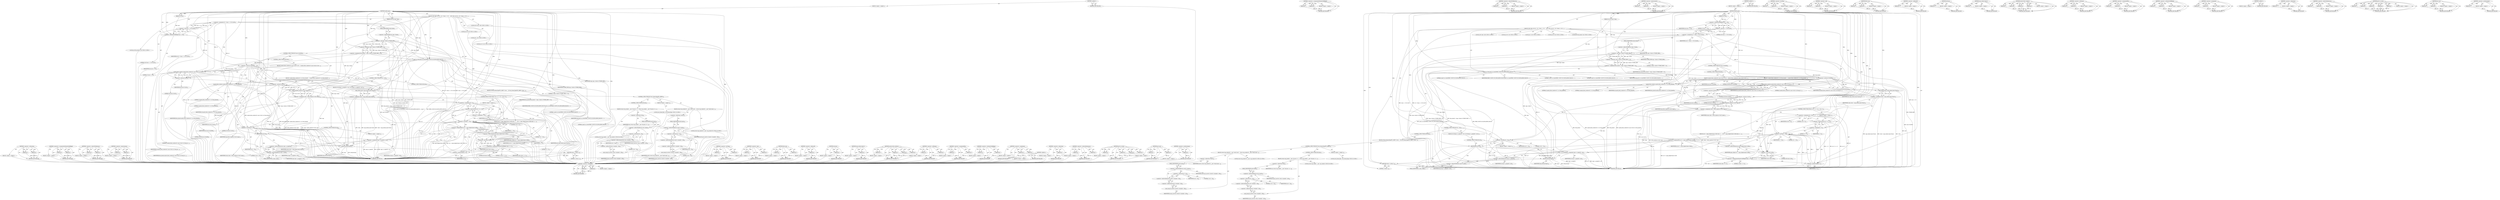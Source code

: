 digraph "&lt;operator&gt;.postIncrement" {
vulnerable_267 [label=<(METHOD,&lt;operator&gt;.subtraction)>];
vulnerable_268 [label=<(PARAM,p1)>];
vulnerable_269 [label=<(PARAM,p2)>];
vulnerable_270 [label=<(BLOCK,&lt;empty&gt;,&lt;empty&gt;)>];
vulnerable_271 [label=<(METHOD_RETURN,ANY)>];
vulnerable_249 [label=<(METHOD,&lt;operators&gt;.assignmentArithmeticShiftRight)>];
vulnerable_250 [label=<(PARAM,p1)>];
vulnerable_251 [label=<(PARAM,p2)>];
vulnerable_252 [label=<(BLOCK,&lt;empty&gt;,&lt;empty&gt;)>];
vulnerable_253 [label=<(METHOD_RETURN,ANY)>];
vulnerable_196 [label=<(METHOD,&lt;operator&gt;.indirectFieldAccess)>];
vulnerable_197 [label=<(PARAM,p1)>];
vulnerable_198 [label=<(PARAM,p2)>];
vulnerable_199 [label=<(BLOCK,&lt;empty&gt;,&lt;empty&gt;)>];
vulnerable_200 [label=<(METHOD_RETURN,ANY)>];
vulnerable_225 [label=<(METHOD,&lt;operator&gt;.expressionList)>];
vulnerable_226 [label=<(PARAM,p1)>];
vulnerable_227 [label=<(PARAM,p2)>];
vulnerable_228 [label=<(BLOCK,&lt;empty&gt;,&lt;empty&gt;)>];
vulnerable_229 [label=<(METHOD_RETURN,ANY)>];
vulnerable_6 [label=<(METHOD,&lt;global&gt;)<SUB>1</SUB>>];
vulnerable_7 [label=<(BLOCK,&lt;empty&gt;,&lt;empty&gt;)<SUB>1</SUB>>];
vulnerable_8 [label=<(METHOD,handle_popc)<SUB>1</SUB>>];
vulnerable_9 [label=<(PARAM,u32 insn)<SUB>1</SUB>>];
vulnerable_10 [label=<(PARAM,struct pt_regs *regs)<SUB>1</SUB>>];
vulnerable_11 [label=<(BLOCK,{
	u64 value;
 	int ret, i, rd = ((insn &gt;&gt; 25) ...,{
	u64 value;
 	int ret, i, rd = ((insn &gt;&gt; 25) ...)<SUB>2</SUB>>];
vulnerable_12 [label="<(LOCAL,u64 value: u64)<SUB>3</SUB>>"];
vulnerable_13 [label="<(LOCAL,int ret: int)<SUB>4</SUB>>"];
vulnerable_14 [label="<(LOCAL,int i: int)<SUB>4</SUB>>"];
vulnerable_15 [label="<(LOCAL,int rd: int)<SUB>4</SUB>>"];
vulnerable_16 [label=<(&lt;operator&gt;.assignment,rd = ((insn &gt;&gt; 25) &amp; 0x1f))<SUB>4</SUB>>];
vulnerable_17 [label=<(IDENTIFIER,rd,rd = ((insn &gt;&gt; 25) &amp; 0x1f))<SUB>4</SUB>>];
vulnerable_18 [label=<(&lt;operator&gt;.and,(insn &gt;&gt; 25) &amp; 0x1f)<SUB>4</SUB>>];
vulnerable_19 [label=<(&lt;operator&gt;.arithmeticShiftRight,insn &gt;&gt; 25)<SUB>4</SUB>>];
vulnerable_20 [label=<(IDENTIFIER,insn,insn &gt;&gt; 25)<SUB>4</SUB>>];
vulnerable_21 [label=<(LITERAL,25,insn &gt;&gt; 25)<SUB>4</SUB>>];
vulnerable_22 [label=<(LITERAL,0x1f,(insn &gt;&gt; 25) &amp; 0x1f)<SUB>4</SUB>>];
vulnerable_23 [label="<(LOCAL,int from_kernel: int)<SUB>5</SUB>>"];
vulnerable_24 [label=<(&lt;operator&gt;.assignment,from_kernel = (regs-&gt;tstate &amp; TSTATE_PRIV) != 0)<SUB>5</SUB>>];
vulnerable_25 [label=<(IDENTIFIER,from_kernel,from_kernel = (regs-&gt;tstate &amp; TSTATE_PRIV) != 0)<SUB>5</SUB>>];
vulnerable_26 [label=<(&lt;operator&gt;.notEquals,(regs-&gt;tstate &amp; TSTATE_PRIV) != 0)<SUB>5</SUB>>];
vulnerable_27 [label=<(&lt;operator&gt;.and,regs-&gt;tstate &amp; TSTATE_PRIV)<SUB>5</SUB>>];
vulnerable_28 [label=<(&lt;operator&gt;.indirectFieldAccess,regs-&gt;tstate)<SUB>5</SUB>>];
vulnerable_29 [label=<(IDENTIFIER,regs,regs-&gt;tstate &amp; TSTATE_PRIV)<SUB>5</SUB>>];
vulnerable_30 [label=<(FIELD_IDENTIFIER,tstate,tstate)<SUB>5</SUB>>];
vulnerable_31 [label=<(IDENTIFIER,TSTATE_PRIV,regs-&gt;tstate &amp; TSTATE_PRIV)<SUB>5</SUB>>];
vulnerable_32 [label=<(LITERAL,0,(regs-&gt;tstate &amp; TSTATE_PRIV) != 0)<SUB>5</SUB>>];
vulnerable_33 [label=<(perf_sw_event,perf_sw_event(PERF_COUNT_SW_EMULATION_FAULTS, 1...)<SUB>7</SUB>>];
vulnerable_34 [label=<(IDENTIFIER,PERF_COUNT_SW_EMULATION_FAULTS,perf_sw_event(PERF_COUNT_SW_EMULATION_FAULTS, 1...)<SUB>7</SUB>>];
vulnerable_35 [label=<(LITERAL,1,perf_sw_event(PERF_COUNT_SW_EMULATION_FAULTS, 1...)<SUB>7</SUB>>];
vulnerable_36 [label=<(LITERAL,0,perf_sw_event(PERF_COUNT_SW_EMULATION_FAULTS, 1...)<SUB>7</SUB>>];
vulnerable_37 [label=<(IDENTIFIER,regs,perf_sw_event(PERF_COUNT_SW_EMULATION_FAULTS, 1...)<SUB>7</SUB>>];
vulnerable_38 [label=<(LITERAL,0,perf_sw_event(PERF_COUNT_SW_EMULATION_FAULTS, 1...)<SUB>7</SUB>>];
vulnerable_39 [label=<(CONTROL_STRUCTURE,IF,if (insn &amp; 0x2000))<SUB>8</SUB>>];
vulnerable_40 [label=<(&lt;operator&gt;.and,insn &amp; 0x2000)<SUB>8</SUB>>];
vulnerable_41 [label=<(IDENTIFIER,insn,insn &amp; 0x2000)<SUB>8</SUB>>];
vulnerable_42 [label=<(LITERAL,0x2000,insn &amp; 0x2000)<SUB>8</SUB>>];
vulnerable_43 [label=<(BLOCK,{
 		maybe_flush_windows(0, 0, rd, from_kernel)...,{
 		maybe_flush_windows(0, 0, rd, from_kernel)...)<SUB>8</SUB>>];
vulnerable_44 [label=<(maybe_flush_windows,maybe_flush_windows(0, 0, rd, from_kernel))<SUB>9</SUB>>];
vulnerable_45 [label=<(LITERAL,0,maybe_flush_windows(0, 0, rd, from_kernel))<SUB>9</SUB>>];
vulnerable_46 [label=<(LITERAL,0,maybe_flush_windows(0, 0, rd, from_kernel))<SUB>9</SUB>>];
vulnerable_47 [label=<(IDENTIFIER,rd,maybe_flush_windows(0, 0, rd, from_kernel))<SUB>9</SUB>>];
vulnerable_48 [label=<(IDENTIFIER,from_kernel,maybe_flush_windows(0, 0, rd, from_kernel))<SUB>9</SUB>>];
vulnerable_49 [label=<(&lt;operator&gt;.assignment,value = sign_extend_imm13(insn))<SUB>10</SUB>>];
vulnerable_50 [label=<(IDENTIFIER,value,value = sign_extend_imm13(insn))<SUB>10</SUB>>];
vulnerable_51 [label=<(sign_extend_imm13,sign_extend_imm13(insn))<SUB>10</SUB>>];
vulnerable_52 [label=<(IDENTIFIER,insn,sign_extend_imm13(insn))<SUB>10</SUB>>];
vulnerable_53 [label=<(CONTROL_STRUCTURE,ELSE,else)<SUB>11</SUB>>];
vulnerable_54 [label=<(BLOCK,{
		maybe_flush_windows(0, insn &amp; 0x1f, rd, fro...,{
		maybe_flush_windows(0, insn &amp; 0x1f, rd, fro...)<SUB>11</SUB>>];
vulnerable_55 [label=<(maybe_flush_windows,maybe_flush_windows(0, insn &amp; 0x1f, rd, from_ke...)<SUB>12</SUB>>];
vulnerable_56 [label=<(LITERAL,0,maybe_flush_windows(0, insn &amp; 0x1f, rd, from_ke...)<SUB>12</SUB>>];
vulnerable_57 [label=<(&lt;operator&gt;.and,insn &amp; 0x1f)<SUB>12</SUB>>];
vulnerable_58 [label=<(IDENTIFIER,insn,insn &amp; 0x1f)<SUB>12</SUB>>];
vulnerable_59 [label=<(LITERAL,0x1f,insn &amp; 0x1f)<SUB>12</SUB>>];
vulnerable_60 [label=<(IDENTIFIER,rd,maybe_flush_windows(0, insn &amp; 0x1f, rd, from_ke...)<SUB>12</SUB>>];
vulnerable_61 [label=<(IDENTIFIER,from_kernel,maybe_flush_windows(0, insn &amp; 0x1f, rd, from_ke...)<SUB>12</SUB>>];
vulnerable_62 [label=<(&lt;operator&gt;.assignment,value = fetch_reg(insn &amp; 0x1f, regs))<SUB>13</SUB>>];
vulnerable_63 [label=<(IDENTIFIER,value,value = fetch_reg(insn &amp; 0x1f, regs))<SUB>13</SUB>>];
vulnerable_64 [label=<(fetch_reg,fetch_reg(insn &amp; 0x1f, regs))<SUB>13</SUB>>];
vulnerable_65 [label=<(&lt;operator&gt;.and,insn &amp; 0x1f)<SUB>13</SUB>>];
vulnerable_66 [label=<(IDENTIFIER,insn,insn &amp; 0x1f)<SUB>13</SUB>>];
vulnerable_67 [label=<(LITERAL,0x1f,insn &amp; 0x1f)<SUB>13</SUB>>];
vulnerable_68 [label=<(IDENTIFIER,regs,fetch_reg(insn &amp; 0x1f, regs))<SUB>13</SUB>>];
vulnerable_69 [label=<(CONTROL_STRUCTURE,FOR,for (ret = 0, i = 0;i &lt; 16;i++))<SUB>15</SUB>>];
vulnerable_70 [label=<(BLOCK,&lt;empty&gt;,&lt;empty&gt;)<SUB>15</SUB>>];
vulnerable_71 [label=<(&lt;operator&gt;.expressionList,ret = 0, i = 0)<SUB>15</SUB>>];
vulnerable_72 [label=<(&lt;operator&gt;.assignment,ret = 0)<SUB>15</SUB>>];
vulnerable_73 [label=<(IDENTIFIER,ret,ret = 0)<SUB>15</SUB>>];
vulnerable_74 [label=<(LITERAL,0,ret = 0)<SUB>15</SUB>>];
vulnerable_75 [label=<(&lt;operator&gt;.assignment,i = 0)<SUB>15</SUB>>];
vulnerable_76 [label=<(IDENTIFIER,i,i = 0)<SUB>15</SUB>>];
vulnerable_77 [label=<(LITERAL,0,i = 0)<SUB>15</SUB>>];
vulnerable_78 [label=<(&lt;operator&gt;.lessThan,i &lt; 16)<SUB>15</SUB>>];
vulnerable_79 [label=<(IDENTIFIER,i,i &lt; 16)<SUB>15</SUB>>];
vulnerable_80 [label=<(LITERAL,16,i &lt; 16)<SUB>15</SUB>>];
vulnerable_81 [label=<(&lt;operator&gt;.postIncrement,i++)<SUB>15</SUB>>];
vulnerable_82 [label=<(IDENTIFIER,i,i++)<SUB>15</SUB>>];
vulnerable_83 [label=<(BLOCK,{
		ret += popc_helper[value &amp; 0xf];
		value &gt;&gt;...,{
		ret += popc_helper[value &amp; 0xf];
		value &gt;&gt;...)<SUB>15</SUB>>];
vulnerable_84 [label=<(&lt;operator&gt;.assignmentPlus,ret += popc_helper[value &amp; 0xf])<SUB>16</SUB>>];
vulnerable_85 [label=<(IDENTIFIER,ret,ret += popc_helper[value &amp; 0xf])<SUB>16</SUB>>];
vulnerable_86 [label=<(&lt;operator&gt;.indirectIndexAccess,popc_helper[value &amp; 0xf])<SUB>16</SUB>>];
vulnerable_87 [label=<(IDENTIFIER,popc_helper,ret += popc_helper[value &amp; 0xf])<SUB>16</SUB>>];
vulnerable_88 [label=<(&lt;operator&gt;.and,value &amp; 0xf)<SUB>16</SUB>>];
vulnerable_89 [label=<(IDENTIFIER,value,value &amp; 0xf)<SUB>16</SUB>>];
vulnerable_90 [label=<(LITERAL,0xf,value &amp; 0xf)<SUB>16</SUB>>];
vulnerable_91 [label=<(&lt;operators&gt;.assignmentArithmeticShiftRight,value &gt;&gt;= 4)<SUB>17</SUB>>];
vulnerable_92 [label=<(IDENTIFIER,value,value &gt;&gt;= 4)<SUB>17</SUB>>];
vulnerable_93 [label=<(LITERAL,4,value &gt;&gt;= 4)<SUB>17</SUB>>];
vulnerable_94 [label=<(CONTROL_STRUCTURE,IF,if (rd &lt; 16))<SUB>19</SUB>>];
vulnerable_95 [label=<(&lt;operator&gt;.lessThan,rd &lt; 16)<SUB>19</SUB>>];
vulnerable_96 [label=<(IDENTIFIER,rd,rd &lt; 16)<SUB>19</SUB>>];
vulnerable_97 [label=<(LITERAL,16,rd &lt; 16)<SUB>19</SUB>>];
vulnerable_98 [label=<(BLOCK,{
		if (rd)
			regs-&gt;u_regs[rd] = ret;
	},{
		if (rd)
			regs-&gt;u_regs[rd] = ret;
	})<SUB>19</SUB>>];
vulnerable_99 [label=<(CONTROL_STRUCTURE,IF,if (rd))<SUB>20</SUB>>];
vulnerable_100 [label=<(IDENTIFIER,rd,if (rd))<SUB>20</SUB>>];
vulnerable_101 [label=<(BLOCK,&lt;empty&gt;,&lt;empty&gt;)<SUB>21</SUB>>];
vulnerable_102 [label=<(&lt;operator&gt;.assignment,regs-&gt;u_regs[rd] = ret)<SUB>21</SUB>>];
vulnerable_103 [label=<(&lt;operator&gt;.indirectIndexAccess,regs-&gt;u_regs[rd])<SUB>21</SUB>>];
vulnerable_104 [label=<(&lt;operator&gt;.indirectFieldAccess,regs-&gt;u_regs)<SUB>21</SUB>>];
vulnerable_105 [label=<(IDENTIFIER,regs,regs-&gt;u_regs[rd] = ret)<SUB>21</SUB>>];
vulnerable_106 [label=<(FIELD_IDENTIFIER,u_regs,u_regs)<SUB>21</SUB>>];
vulnerable_107 [label=<(IDENTIFIER,rd,regs-&gt;u_regs[rd] = ret)<SUB>21</SUB>>];
vulnerable_108 [label=<(IDENTIFIER,ret,regs-&gt;u_regs[rd] = ret)<SUB>21</SUB>>];
vulnerable_109 [label=<(CONTROL_STRUCTURE,ELSE,else)<SUB>22</SUB>>];
vulnerable_110 [label=<(BLOCK,{
		if (test_thread_flag(TIF_32BIT)) {
			struc...,{
		if (test_thread_flag(TIF_32BIT)) {
			struc...)<SUB>22</SUB>>];
vulnerable_111 [label=<(CONTROL_STRUCTURE,IF,if (test_thread_flag(TIF_32BIT)))<SUB>23</SUB>>];
vulnerable_112 [label=<(BLOCK,&lt;empty&gt;,&lt;empty&gt;)<SUB>23</SUB>>];
vulnerable_113 [label="<(LOCAL,test_thread_flag : test_thread_flag)<SUB>23</SUB>>"];
vulnerable_114 [label=<(BLOCK,{
			struct reg_window32 __user *win32;
			win3...,{
			struct reg_window32 __user *win32;
			win3...)<SUB>23</SUB>>];
vulnerable_115 [label="<(LOCAL,struct reg_window32 __user: reg_window32)<SUB>24</SUB>>"];
vulnerable_116 [label=<(&lt;operator&gt;.indirection,*win32)<SUB>24</SUB>>];
vulnerable_117 [label=<(IDENTIFIER,win32,{
			struct reg_window32 __user *win32;
			win3...)<SUB>24</SUB>>];
vulnerable_118 [label=<(put_user,put_user(ret, &amp;win32-&gt;locals[rd - 16]))<SUB>26</SUB>>];
vulnerable_119 [label=<(IDENTIFIER,ret,put_user(ret, &amp;win32-&gt;locals[rd - 16]))<SUB>26</SUB>>];
vulnerable_120 [label=<(&lt;operator&gt;.addressOf,&amp;win32-&gt;locals[rd - 16])<SUB>26</SUB>>];
vulnerable_121 [label=<(&lt;operator&gt;.indirectIndexAccess,win32-&gt;locals[rd - 16])<SUB>26</SUB>>];
vulnerable_122 [label=<(&lt;operator&gt;.indirectFieldAccess,win32-&gt;locals)<SUB>26</SUB>>];
vulnerable_123 [label=<(IDENTIFIER,win32,put_user(ret, &amp;win32-&gt;locals[rd - 16]))<SUB>26</SUB>>];
vulnerable_124 [label=<(FIELD_IDENTIFIER,locals,locals)<SUB>26</SUB>>];
vulnerable_125 [label=<(&lt;operator&gt;.subtraction,rd - 16)<SUB>26</SUB>>];
vulnerable_126 [label=<(IDENTIFIER,rd,rd - 16)<SUB>26</SUB>>];
vulnerable_127 [label=<(LITERAL,16,rd - 16)<SUB>26</SUB>>];
vulnerable_128 [label=<(CONTROL_STRUCTURE,ELSE,else)<SUB>27</SUB>>];
vulnerable_129 [label=<(BLOCK,{
			struct reg_window __user *win;
			win = (s...,{
			struct reg_window __user *win;
			win = (s...)<SUB>27</SUB>>];
vulnerable_130 [label="<(LOCAL,struct reg_window __user: reg_window)<SUB>28</SUB>>"];
vulnerable_131 [label=<(&lt;operator&gt;.indirection,*win)<SUB>28</SUB>>];
vulnerable_132 [label=<(IDENTIFIER,win,{
			struct reg_window __user *win;
			win = (s...)<SUB>28</SUB>>];
vulnerable_133 [label=<(put_user,put_user(ret, &amp;win-&gt;locals[rd - 16]))<SUB>30</SUB>>];
vulnerable_134 [label=<(IDENTIFIER,ret,put_user(ret, &amp;win-&gt;locals[rd - 16]))<SUB>30</SUB>>];
vulnerable_135 [label=<(&lt;operator&gt;.addressOf,&amp;win-&gt;locals[rd - 16])<SUB>30</SUB>>];
vulnerable_136 [label=<(&lt;operator&gt;.indirectIndexAccess,win-&gt;locals[rd - 16])<SUB>30</SUB>>];
vulnerable_137 [label=<(&lt;operator&gt;.indirectFieldAccess,win-&gt;locals)<SUB>30</SUB>>];
vulnerable_138 [label=<(IDENTIFIER,win,put_user(ret, &amp;win-&gt;locals[rd - 16]))<SUB>30</SUB>>];
vulnerable_139 [label=<(FIELD_IDENTIFIER,locals,locals)<SUB>30</SUB>>];
vulnerable_140 [label=<(&lt;operator&gt;.subtraction,rd - 16)<SUB>30</SUB>>];
vulnerable_141 [label=<(IDENTIFIER,rd,rd - 16)<SUB>30</SUB>>];
vulnerable_142 [label=<(LITERAL,16,rd - 16)<SUB>30</SUB>>];
vulnerable_143 [label=<(advance,advance(regs))<SUB>33</SUB>>];
vulnerable_144 [label=<(IDENTIFIER,regs,advance(regs))<SUB>33</SUB>>];
vulnerable_145 [label=<(RETURN,return 1;,return 1;)<SUB>34</SUB>>];
vulnerable_146 [label=<(LITERAL,1,return 1;)<SUB>34</SUB>>];
vulnerable_147 [label=<(METHOD_RETURN,int)<SUB>1</SUB>>];
vulnerable_149 [label=<(METHOD_RETURN,ANY)<SUB>1</SUB>>];
vulnerable_230 [label=<(METHOD,&lt;operator&gt;.lessThan)>];
vulnerable_231 [label=<(PARAM,p1)>];
vulnerable_232 [label=<(PARAM,p2)>];
vulnerable_233 [label=<(BLOCK,&lt;empty&gt;,&lt;empty&gt;)>];
vulnerable_234 [label=<(METHOD_RETURN,ANY)>];
vulnerable_181 [label=<(METHOD,&lt;operator&gt;.and)>];
vulnerable_182 [label=<(PARAM,p1)>];
vulnerable_183 [label=<(PARAM,p2)>];
vulnerable_184 [label=<(BLOCK,&lt;empty&gt;,&lt;empty&gt;)>];
vulnerable_185 [label=<(METHOD_RETURN,ANY)>];
vulnerable_220 [label=<(METHOD,fetch_reg)>];
vulnerable_221 [label=<(PARAM,p1)>];
vulnerable_222 [label=<(PARAM,p2)>];
vulnerable_223 [label=<(BLOCK,&lt;empty&gt;,&lt;empty&gt;)>];
vulnerable_224 [label=<(METHOD_RETURN,ANY)>];
vulnerable_263 [label=<(METHOD,&lt;operator&gt;.addressOf)>];
vulnerable_264 [label=<(PARAM,p1)>];
vulnerable_265 [label=<(BLOCK,&lt;empty&gt;,&lt;empty&gt;)>];
vulnerable_266 [label=<(METHOD_RETURN,ANY)>];
vulnerable_272 [label=<(METHOD,advance)>];
vulnerable_273 [label=<(PARAM,p1)>];
vulnerable_274 [label=<(BLOCK,&lt;empty&gt;,&lt;empty&gt;)>];
vulnerable_275 [label=<(METHOD_RETURN,ANY)>];
vulnerable_216 [label=<(METHOD,sign_extend_imm13)>];
vulnerable_217 [label=<(PARAM,p1)>];
vulnerable_218 [label=<(BLOCK,&lt;empty&gt;,&lt;empty&gt;)>];
vulnerable_219 [label=<(METHOD_RETURN,ANY)>];
vulnerable_209 [label=<(METHOD,maybe_flush_windows)>];
vulnerable_210 [label=<(PARAM,p1)>];
vulnerable_211 [label=<(PARAM,p2)>];
vulnerable_212 [label=<(PARAM,p3)>];
vulnerable_213 [label=<(PARAM,p4)>];
vulnerable_214 [label=<(BLOCK,&lt;empty&gt;,&lt;empty&gt;)>];
vulnerable_215 [label=<(METHOD_RETURN,ANY)>];
vulnerable_191 [label=<(METHOD,&lt;operator&gt;.notEquals)>];
vulnerable_192 [label=<(PARAM,p1)>];
vulnerable_193 [label=<(PARAM,p2)>];
vulnerable_194 [label=<(BLOCK,&lt;empty&gt;,&lt;empty&gt;)>];
vulnerable_195 [label=<(METHOD_RETURN,ANY)>];
vulnerable_239 [label=<(METHOD,&lt;operator&gt;.assignmentPlus)>];
vulnerable_240 [label=<(PARAM,p1)>];
vulnerable_241 [label=<(PARAM,p2)>];
vulnerable_242 [label=<(BLOCK,&lt;empty&gt;,&lt;empty&gt;)>];
vulnerable_243 [label=<(METHOD_RETURN,ANY)>];
vulnerable_186 [label=<(METHOD,&lt;operator&gt;.arithmeticShiftRight)>];
vulnerable_187 [label=<(PARAM,p1)>];
vulnerable_188 [label=<(PARAM,p2)>];
vulnerable_189 [label=<(BLOCK,&lt;empty&gt;,&lt;empty&gt;)>];
vulnerable_190 [label=<(METHOD_RETURN,ANY)>];
vulnerable_176 [label=<(METHOD,&lt;operator&gt;.assignment)>];
vulnerable_177 [label=<(PARAM,p1)>];
vulnerable_178 [label=<(PARAM,p2)>];
vulnerable_179 [label=<(BLOCK,&lt;empty&gt;,&lt;empty&gt;)>];
vulnerable_180 [label=<(METHOD_RETURN,ANY)>];
vulnerable_170 [label=<(METHOD,&lt;global&gt;)<SUB>1</SUB>>];
vulnerable_171 [label=<(BLOCK,&lt;empty&gt;,&lt;empty&gt;)>];
vulnerable_172 [label=<(METHOD_RETURN,ANY)>];
vulnerable_254 [label=<(METHOD,&lt;operator&gt;.indirection)>];
vulnerable_255 [label=<(PARAM,p1)>];
vulnerable_256 [label=<(BLOCK,&lt;empty&gt;,&lt;empty&gt;)>];
vulnerable_257 [label=<(METHOD_RETURN,ANY)>];
vulnerable_244 [label=<(METHOD,&lt;operator&gt;.indirectIndexAccess)>];
vulnerable_245 [label=<(PARAM,p1)>];
vulnerable_246 [label=<(PARAM,p2)>];
vulnerable_247 [label=<(BLOCK,&lt;empty&gt;,&lt;empty&gt;)>];
vulnerable_248 [label=<(METHOD_RETURN,ANY)>];
vulnerable_201 [label=<(METHOD,perf_sw_event)>];
vulnerable_202 [label=<(PARAM,p1)>];
vulnerable_203 [label=<(PARAM,p2)>];
vulnerable_204 [label=<(PARAM,p3)>];
vulnerable_205 [label=<(PARAM,p4)>];
vulnerable_206 [label=<(PARAM,p5)>];
vulnerable_207 [label=<(BLOCK,&lt;empty&gt;,&lt;empty&gt;)>];
vulnerable_208 [label=<(METHOD_RETURN,ANY)>];
vulnerable_258 [label=<(METHOD,put_user)>];
vulnerable_259 [label=<(PARAM,p1)>];
vulnerable_260 [label=<(PARAM,p2)>];
vulnerable_261 [label=<(BLOCK,&lt;empty&gt;,&lt;empty&gt;)>];
vulnerable_262 [label=<(METHOD_RETURN,ANY)>];
vulnerable_235 [label=<(METHOD,&lt;operator&gt;.postIncrement)>];
vulnerable_236 [label=<(PARAM,p1)>];
vulnerable_237 [label=<(BLOCK,&lt;empty&gt;,&lt;empty&gt;)>];
vulnerable_238 [label=<(METHOD_RETURN,ANY)>];
fixed_265 [label=<(METHOD,&lt;operator&gt;.subtraction)>];
fixed_266 [label=<(PARAM,p1)>];
fixed_267 [label=<(PARAM,p2)>];
fixed_268 [label=<(BLOCK,&lt;empty&gt;,&lt;empty&gt;)>];
fixed_269 [label=<(METHOD_RETURN,ANY)>];
fixed_247 [label=<(METHOD,&lt;operators&gt;.assignmentArithmeticShiftRight)>];
fixed_248 [label=<(PARAM,p1)>];
fixed_249 [label=<(PARAM,p2)>];
fixed_250 [label=<(BLOCK,&lt;empty&gt;,&lt;empty&gt;)>];
fixed_251 [label=<(METHOD_RETURN,ANY)>];
fixed_195 [label=<(METHOD,&lt;operator&gt;.indirectFieldAccess)>];
fixed_196 [label=<(PARAM,p1)>];
fixed_197 [label=<(PARAM,p2)>];
fixed_198 [label=<(BLOCK,&lt;empty&gt;,&lt;empty&gt;)>];
fixed_199 [label=<(METHOD_RETURN,ANY)>];
fixed_223 [label=<(METHOD,&lt;operator&gt;.expressionList)>];
fixed_224 [label=<(PARAM,p1)>];
fixed_225 [label=<(PARAM,p2)>];
fixed_226 [label=<(BLOCK,&lt;empty&gt;,&lt;empty&gt;)>];
fixed_227 [label=<(METHOD_RETURN,ANY)>];
fixed_6 [label=<(METHOD,&lt;global&gt;)<SUB>1</SUB>>];
fixed_7 [label=<(BLOCK,&lt;empty&gt;,&lt;empty&gt;)<SUB>1</SUB>>];
fixed_8 [label=<(METHOD,handle_popc)<SUB>1</SUB>>];
fixed_9 [label=<(PARAM,u32 insn)<SUB>1</SUB>>];
fixed_10 [label=<(PARAM,struct pt_regs *regs)<SUB>1</SUB>>];
fixed_11 [label=<(BLOCK,{
	u64 value;
 	int ret, i, rd = ((insn &gt;&gt; 25) ...,{
	u64 value;
 	int ret, i, rd = ((insn &gt;&gt; 25) ...)<SUB>2</SUB>>];
fixed_12 [label="<(LOCAL,u64 value: u64)<SUB>3</SUB>>"];
fixed_13 [label="<(LOCAL,int ret: int)<SUB>4</SUB>>"];
fixed_14 [label="<(LOCAL,int i: int)<SUB>4</SUB>>"];
fixed_15 [label="<(LOCAL,int rd: int)<SUB>4</SUB>>"];
fixed_16 [label=<(&lt;operator&gt;.assignment,rd = ((insn &gt;&gt; 25) &amp; 0x1f))<SUB>4</SUB>>];
fixed_17 [label=<(IDENTIFIER,rd,rd = ((insn &gt;&gt; 25) &amp; 0x1f))<SUB>4</SUB>>];
fixed_18 [label=<(&lt;operator&gt;.and,(insn &gt;&gt; 25) &amp; 0x1f)<SUB>4</SUB>>];
fixed_19 [label=<(&lt;operator&gt;.arithmeticShiftRight,insn &gt;&gt; 25)<SUB>4</SUB>>];
fixed_20 [label=<(IDENTIFIER,insn,insn &gt;&gt; 25)<SUB>4</SUB>>];
fixed_21 [label=<(LITERAL,25,insn &gt;&gt; 25)<SUB>4</SUB>>];
fixed_22 [label=<(LITERAL,0x1f,(insn &gt;&gt; 25) &amp; 0x1f)<SUB>4</SUB>>];
fixed_23 [label="<(LOCAL,int from_kernel: int)<SUB>5</SUB>>"];
fixed_24 [label=<(&lt;operator&gt;.assignment,from_kernel = (regs-&gt;tstate &amp; TSTATE_PRIV) != 0)<SUB>5</SUB>>];
fixed_25 [label=<(IDENTIFIER,from_kernel,from_kernel = (regs-&gt;tstate &amp; TSTATE_PRIV) != 0)<SUB>5</SUB>>];
fixed_26 [label=<(&lt;operator&gt;.notEquals,(regs-&gt;tstate &amp; TSTATE_PRIV) != 0)<SUB>5</SUB>>];
fixed_27 [label=<(&lt;operator&gt;.and,regs-&gt;tstate &amp; TSTATE_PRIV)<SUB>5</SUB>>];
fixed_28 [label=<(&lt;operator&gt;.indirectFieldAccess,regs-&gt;tstate)<SUB>5</SUB>>];
fixed_29 [label=<(IDENTIFIER,regs,regs-&gt;tstate &amp; TSTATE_PRIV)<SUB>5</SUB>>];
fixed_30 [label=<(FIELD_IDENTIFIER,tstate,tstate)<SUB>5</SUB>>];
fixed_31 [label=<(IDENTIFIER,TSTATE_PRIV,regs-&gt;tstate &amp; TSTATE_PRIV)<SUB>5</SUB>>];
fixed_32 [label=<(LITERAL,0,(regs-&gt;tstate &amp; TSTATE_PRIV) != 0)<SUB>5</SUB>>];
fixed_33 [label=<(perf_sw_event,perf_sw_event(PERF_COUNT_SW_EMULATION_FAULTS, 1...)<SUB>7</SUB>>];
fixed_34 [label=<(IDENTIFIER,PERF_COUNT_SW_EMULATION_FAULTS,perf_sw_event(PERF_COUNT_SW_EMULATION_FAULTS, 1...)<SUB>7</SUB>>];
fixed_35 [label=<(LITERAL,1,perf_sw_event(PERF_COUNT_SW_EMULATION_FAULTS, 1...)<SUB>7</SUB>>];
fixed_36 [label=<(IDENTIFIER,regs,perf_sw_event(PERF_COUNT_SW_EMULATION_FAULTS, 1...)<SUB>7</SUB>>];
fixed_37 [label=<(LITERAL,0,perf_sw_event(PERF_COUNT_SW_EMULATION_FAULTS, 1...)<SUB>7</SUB>>];
fixed_38 [label=<(CONTROL_STRUCTURE,IF,if (insn &amp; 0x2000))<SUB>8</SUB>>];
fixed_39 [label=<(&lt;operator&gt;.and,insn &amp; 0x2000)<SUB>8</SUB>>];
fixed_40 [label=<(IDENTIFIER,insn,insn &amp; 0x2000)<SUB>8</SUB>>];
fixed_41 [label=<(LITERAL,0x2000,insn &amp; 0x2000)<SUB>8</SUB>>];
fixed_42 [label=<(BLOCK,{
 		maybe_flush_windows(0, 0, rd, from_kernel)...,{
 		maybe_flush_windows(0, 0, rd, from_kernel)...)<SUB>8</SUB>>];
fixed_43 [label=<(maybe_flush_windows,maybe_flush_windows(0, 0, rd, from_kernel))<SUB>9</SUB>>];
fixed_44 [label=<(LITERAL,0,maybe_flush_windows(0, 0, rd, from_kernel))<SUB>9</SUB>>];
fixed_45 [label=<(LITERAL,0,maybe_flush_windows(0, 0, rd, from_kernel))<SUB>9</SUB>>];
fixed_46 [label=<(IDENTIFIER,rd,maybe_flush_windows(0, 0, rd, from_kernel))<SUB>9</SUB>>];
fixed_47 [label=<(IDENTIFIER,from_kernel,maybe_flush_windows(0, 0, rd, from_kernel))<SUB>9</SUB>>];
fixed_48 [label=<(&lt;operator&gt;.assignment,value = sign_extend_imm13(insn))<SUB>10</SUB>>];
fixed_49 [label=<(IDENTIFIER,value,value = sign_extend_imm13(insn))<SUB>10</SUB>>];
fixed_50 [label=<(sign_extend_imm13,sign_extend_imm13(insn))<SUB>10</SUB>>];
fixed_51 [label=<(IDENTIFIER,insn,sign_extend_imm13(insn))<SUB>10</SUB>>];
fixed_52 [label=<(CONTROL_STRUCTURE,ELSE,else)<SUB>11</SUB>>];
fixed_53 [label=<(BLOCK,{
		maybe_flush_windows(0, insn &amp; 0x1f, rd, fro...,{
		maybe_flush_windows(0, insn &amp; 0x1f, rd, fro...)<SUB>11</SUB>>];
fixed_54 [label=<(maybe_flush_windows,maybe_flush_windows(0, insn &amp; 0x1f, rd, from_ke...)<SUB>12</SUB>>];
fixed_55 [label=<(LITERAL,0,maybe_flush_windows(0, insn &amp; 0x1f, rd, from_ke...)<SUB>12</SUB>>];
fixed_56 [label=<(&lt;operator&gt;.and,insn &amp; 0x1f)<SUB>12</SUB>>];
fixed_57 [label=<(IDENTIFIER,insn,insn &amp; 0x1f)<SUB>12</SUB>>];
fixed_58 [label=<(LITERAL,0x1f,insn &amp; 0x1f)<SUB>12</SUB>>];
fixed_59 [label=<(IDENTIFIER,rd,maybe_flush_windows(0, insn &amp; 0x1f, rd, from_ke...)<SUB>12</SUB>>];
fixed_60 [label=<(IDENTIFIER,from_kernel,maybe_flush_windows(0, insn &amp; 0x1f, rd, from_ke...)<SUB>12</SUB>>];
fixed_61 [label=<(&lt;operator&gt;.assignment,value = fetch_reg(insn &amp; 0x1f, regs))<SUB>13</SUB>>];
fixed_62 [label=<(IDENTIFIER,value,value = fetch_reg(insn &amp; 0x1f, regs))<SUB>13</SUB>>];
fixed_63 [label=<(fetch_reg,fetch_reg(insn &amp; 0x1f, regs))<SUB>13</SUB>>];
fixed_64 [label=<(&lt;operator&gt;.and,insn &amp; 0x1f)<SUB>13</SUB>>];
fixed_65 [label=<(IDENTIFIER,insn,insn &amp; 0x1f)<SUB>13</SUB>>];
fixed_66 [label=<(LITERAL,0x1f,insn &amp; 0x1f)<SUB>13</SUB>>];
fixed_67 [label=<(IDENTIFIER,regs,fetch_reg(insn &amp; 0x1f, regs))<SUB>13</SUB>>];
fixed_68 [label=<(CONTROL_STRUCTURE,FOR,for (ret = 0, i = 0;i &lt; 16;i++))<SUB>15</SUB>>];
fixed_69 [label=<(BLOCK,&lt;empty&gt;,&lt;empty&gt;)<SUB>15</SUB>>];
fixed_70 [label=<(&lt;operator&gt;.expressionList,ret = 0, i = 0)<SUB>15</SUB>>];
fixed_71 [label=<(&lt;operator&gt;.assignment,ret = 0)<SUB>15</SUB>>];
fixed_72 [label=<(IDENTIFIER,ret,ret = 0)<SUB>15</SUB>>];
fixed_73 [label=<(LITERAL,0,ret = 0)<SUB>15</SUB>>];
fixed_74 [label=<(&lt;operator&gt;.assignment,i = 0)<SUB>15</SUB>>];
fixed_75 [label=<(IDENTIFIER,i,i = 0)<SUB>15</SUB>>];
fixed_76 [label=<(LITERAL,0,i = 0)<SUB>15</SUB>>];
fixed_77 [label=<(&lt;operator&gt;.lessThan,i &lt; 16)<SUB>15</SUB>>];
fixed_78 [label=<(IDENTIFIER,i,i &lt; 16)<SUB>15</SUB>>];
fixed_79 [label=<(LITERAL,16,i &lt; 16)<SUB>15</SUB>>];
fixed_80 [label=<(&lt;operator&gt;.postIncrement,i++)<SUB>15</SUB>>];
fixed_81 [label=<(IDENTIFIER,i,i++)<SUB>15</SUB>>];
fixed_82 [label=<(BLOCK,{
		ret += popc_helper[value &amp; 0xf];
		value &gt;&gt;...,{
		ret += popc_helper[value &amp; 0xf];
		value &gt;&gt;...)<SUB>15</SUB>>];
fixed_83 [label=<(&lt;operator&gt;.assignmentPlus,ret += popc_helper[value &amp; 0xf])<SUB>16</SUB>>];
fixed_84 [label=<(IDENTIFIER,ret,ret += popc_helper[value &amp; 0xf])<SUB>16</SUB>>];
fixed_85 [label=<(&lt;operator&gt;.indirectIndexAccess,popc_helper[value &amp; 0xf])<SUB>16</SUB>>];
fixed_86 [label=<(IDENTIFIER,popc_helper,ret += popc_helper[value &amp; 0xf])<SUB>16</SUB>>];
fixed_87 [label=<(&lt;operator&gt;.and,value &amp; 0xf)<SUB>16</SUB>>];
fixed_88 [label=<(IDENTIFIER,value,value &amp; 0xf)<SUB>16</SUB>>];
fixed_89 [label=<(LITERAL,0xf,value &amp; 0xf)<SUB>16</SUB>>];
fixed_90 [label=<(&lt;operators&gt;.assignmentArithmeticShiftRight,value &gt;&gt;= 4)<SUB>17</SUB>>];
fixed_91 [label=<(IDENTIFIER,value,value &gt;&gt;= 4)<SUB>17</SUB>>];
fixed_92 [label=<(LITERAL,4,value &gt;&gt;= 4)<SUB>17</SUB>>];
fixed_93 [label=<(CONTROL_STRUCTURE,IF,if (rd &lt; 16))<SUB>19</SUB>>];
fixed_94 [label=<(&lt;operator&gt;.lessThan,rd &lt; 16)<SUB>19</SUB>>];
fixed_95 [label=<(IDENTIFIER,rd,rd &lt; 16)<SUB>19</SUB>>];
fixed_96 [label=<(LITERAL,16,rd &lt; 16)<SUB>19</SUB>>];
fixed_97 [label=<(BLOCK,{
		if (rd)
			regs-&gt;u_regs[rd] = ret;
	},{
		if (rd)
			regs-&gt;u_regs[rd] = ret;
	})<SUB>19</SUB>>];
fixed_98 [label=<(CONTROL_STRUCTURE,IF,if (rd))<SUB>20</SUB>>];
fixed_99 [label=<(IDENTIFIER,rd,if (rd))<SUB>20</SUB>>];
fixed_100 [label=<(BLOCK,&lt;empty&gt;,&lt;empty&gt;)<SUB>21</SUB>>];
fixed_101 [label=<(&lt;operator&gt;.assignment,regs-&gt;u_regs[rd] = ret)<SUB>21</SUB>>];
fixed_102 [label=<(&lt;operator&gt;.indirectIndexAccess,regs-&gt;u_regs[rd])<SUB>21</SUB>>];
fixed_103 [label=<(&lt;operator&gt;.indirectFieldAccess,regs-&gt;u_regs)<SUB>21</SUB>>];
fixed_104 [label=<(IDENTIFIER,regs,regs-&gt;u_regs[rd] = ret)<SUB>21</SUB>>];
fixed_105 [label=<(FIELD_IDENTIFIER,u_regs,u_regs)<SUB>21</SUB>>];
fixed_106 [label=<(IDENTIFIER,rd,regs-&gt;u_regs[rd] = ret)<SUB>21</SUB>>];
fixed_107 [label=<(IDENTIFIER,ret,regs-&gt;u_regs[rd] = ret)<SUB>21</SUB>>];
fixed_108 [label=<(CONTROL_STRUCTURE,ELSE,else)<SUB>22</SUB>>];
fixed_109 [label=<(BLOCK,{
		if (test_thread_flag(TIF_32BIT)) {
			struc...,{
		if (test_thread_flag(TIF_32BIT)) {
			struc...)<SUB>22</SUB>>];
fixed_110 [label=<(CONTROL_STRUCTURE,IF,if (test_thread_flag(TIF_32BIT)))<SUB>23</SUB>>];
fixed_111 [label=<(BLOCK,&lt;empty&gt;,&lt;empty&gt;)<SUB>23</SUB>>];
fixed_112 [label="<(LOCAL,test_thread_flag : test_thread_flag)<SUB>23</SUB>>"];
fixed_113 [label=<(BLOCK,{
			struct reg_window32 __user *win32;
			win3...,{
			struct reg_window32 __user *win32;
			win3...)<SUB>23</SUB>>];
fixed_114 [label="<(LOCAL,struct reg_window32 __user: reg_window32)<SUB>24</SUB>>"];
fixed_115 [label=<(&lt;operator&gt;.indirection,*win32)<SUB>24</SUB>>];
fixed_116 [label=<(IDENTIFIER,win32,{
			struct reg_window32 __user *win32;
			win3...)<SUB>24</SUB>>];
fixed_117 [label=<(put_user,put_user(ret, &amp;win32-&gt;locals[rd - 16]))<SUB>26</SUB>>];
fixed_118 [label=<(IDENTIFIER,ret,put_user(ret, &amp;win32-&gt;locals[rd - 16]))<SUB>26</SUB>>];
fixed_119 [label=<(&lt;operator&gt;.addressOf,&amp;win32-&gt;locals[rd - 16])<SUB>26</SUB>>];
fixed_120 [label=<(&lt;operator&gt;.indirectIndexAccess,win32-&gt;locals[rd - 16])<SUB>26</SUB>>];
fixed_121 [label=<(&lt;operator&gt;.indirectFieldAccess,win32-&gt;locals)<SUB>26</SUB>>];
fixed_122 [label=<(IDENTIFIER,win32,put_user(ret, &amp;win32-&gt;locals[rd - 16]))<SUB>26</SUB>>];
fixed_123 [label=<(FIELD_IDENTIFIER,locals,locals)<SUB>26</SUB>>];
fixed_124 [label=<(&lt;operator&gt;.subtraction,rd - 16)<SUB>26</SUB>>];
fixed_125 [label=<(IDENTIFIER,rd,rd - 16)<SUB>26</SUB>>];
fixed_126 [label=<(LITERAL,16,rd - 16)<SUB>26</SUB>>];
fixed_127 [label=<(CONTROL_STRUCTURE,ELSE,else)<SUB>27</SUB>>];
fixed_128 [label=<(BLOCK,{
			struct reg_window __user *win;
			win = (s...,{
			struct reg_window __user *win;
			win = (s...)<SUB>27</SUB>>];
fixed_129 [label="<(LOCAL,struct reg_window __user: reg_window)<SUB>28</SUB>>"];
fixed_130 [label=<(&lt;operator&gt;.indirection,*win)<SUB>28</SUB>>];
fixed_131 [label=<(IDENTIFIER,win,{
			struct reg_window __user *win;
			win = (s...)<SUB>28</SUB>>];
fixed_132 [label=<(put_user,put_user(ret, &amp;win-&gt;locals[rd - 16]))<SUB>30</SUB>>];
fixed_133 [label=<(IDENTIFIER,ret,put_user(ret, &amp;win-&gt;locals[rd - 16]))<SUB>30</SUB>>];
fixed_134 [label=<(&lt;operator&gt;.addressOf,&amp;win-&gt;locals[rd - 16])<SUB>30</SUB>>];
fixed_135 [label=<(&lt;operator&gt;.indirectIndexAccess,win-&gt;locals[rd - 16])<SUB>30</SUB>>];
fixed_136 [label=<(&lt;operator&gt;.indirectFieldAccess,win-&gt;locals)<SUB>30</SUB>>];
fixed_137 [label=<(IDENTIFIER,win,put_user(ret, &amp;win-&gt;locals[rd - 16]))<SUB>30</SUB>>];
fixed_138 [label=<(FIELD_IDENTIFIER,locals,locals)<SUB>30</SUB>>];
fixed_139 [label=<(&lt;operator&gt;.subtraction,rd - 16)<SUB>30</SUB>>];
fixed_140 [label=<(IDENTIFIER,rd,rd - 16)<SUB>30</SUB>>];
fixed_141 [label=<(LITERAL,16,rd - 16)<SUB>30</SUB>>];
fixed_142 [label=<(advance,advance(regs))<SUB>33</SUB>>];
fixed_143 [label=<(IDENTIFIER,regs,advance(regs))<SUB>33</SUB>>];
fixed_144 [label=<(RETURN,return 1;,return 1;)<SUB>34</SUB>>];
fixed_145 [label=<(LITERAL,1,return 1;)<SUB>34</SUB>>];
fixed_146 [label=<(METHOD_RETURN,int)<SUB>1</SUB>>];
fixed_148 [label=<(METHOD_RETURN,ANY)<SUB>1</SUB>>];
fixed_228 [label=<(METHOD,&lt;operator&gt;.lessThan)>];
fixed_229 [label=<(PARAM,p1)>];
fixed_230 [label=<(PARAM,p2)>];
fixed_231 [label=<(BLOCK,&lt;empty&gt;,&lt;empty&gt;)>];
fixed_232 [label=<(METHOD_RETURN,ANY)>];
fixed_180 [label=<(METHOD,&lt;operator&gt;.and)>];
fixed_181 [label=<(PARAM,p1)>];
fixed_182 [label=<(PARAM,p2)>];
fixed_183 [label=<(BLOCK,&lt;empty&gt;,&lt;empty&gt;)>];
fixed_184 [label=<(METHOD_RETURN,ANY)>];
fixed_218 [label=<(METHOD,fetch_reg)>];
fixed_219 [label=<(PARAM,p1)>];
fixed_220 [label=<(PARAM,p2)>];
fixed_221 [label=<(BLOCK,&lt;empty&gt;,&lt;empty&gt;)>];
fixed_222 [label=<(METHOD_RETURN,ANY)>];
fixed_261 [label=<(METHOD,&lt;operator&gt;.addressOf)>];
fixed_262 [label=<(PARAM,p1)>];
fixed_263 [label=<(BLOCK,&lt;empty&gt;,&lt;empty&gt;)>];
fixed_264 [label=<(METHOD_RETURN,ANY)>];
fixed_270 [label=<(METHOD,advance)>];
fixed_271 [label=<(PARAM,p1)>];
fixed_272 [label=<(BLOCK,&lt;empty&gt;,&lt;empty&gt;)>];
fixed_273 [label=<(METHOD_RETURN,ANY)>];
fixed_214 [label=<(METHOD,sign_extend_imm13)>];
fixed_215 [label=<(PARAM,p1)>];
fixed_216 [label=<(BLOCK,&lt;empty&gt;,&lt;empty&gt;)>];
fixed_217 [label=<(METHOD_RETURN,ANY)>];
fixed_207 [label=<(METHOD,maybe_flush_windows)>];
fixed_208 [label=<(PARAM,p1)>];
fixed_209 [label=<(PARAM,p2)>];
fixed_210 [label=<(PARAM,p3)>];
fixed_211 [label=<(PARAM,p4)>];
fixed_212 [label=<(BLOCK,&lt;empty&gt;,&lt;empty&gt;)>];
fixed_213 [label=<(METHOD_RETURN,ANY)>];
fixed_190 [label=<(METHOD,&lt;operator&gt;.notEquals)>];
fixed_191 [label=<(PARAM,p1)>];
fixed_192 [label=<(PARAM,p2)>];
fixed_193 [label=<(BLOCK,&lt;empty&gt;,&lt;empty&gt;)>];
fixed_194 [label=<(METHOD_RETURN,ANY)>];
fixed_237 [label=<(METHOD,&lt;operator&gt;.assignmentPlus)>];
fixed_238 [label=<(PARAM,p1)>];
fixed_239 [label=<(PARAM,p2)>];
fixed_240 [label=<(BLOCK,&lt;empty&gt;,&lt;empty&gt;)>];
fixed_241 [label=<(METHOD_RETURN,ANY)>];
fixed_185 [label=<(METHOD,&lt;operator&gt;.arithmeticShiftRight)>];
fixed_186 [label=<(PARAM,p1)>];
fixed_187 [label=<(PARAM,p2)>];
fixed_188 [label=<(BLOCK,&lt;empty&gt;,&lt;empty&gt;)>];
fixed_189 [label=<(METHOD_RETURN,ANY)>];
fixed_175 [label=<(METHOD,&lt;operator&gt;.assignment)>];
fixed_176 [label=<(PARAM,p1)>];
fixed_177 [label=<(PARAM,p2)>];
fixed_178 [label=<(BLOCK,&lt;empty&gt;,&lt;empty&gt;)>];
fixed_179 [label=<(METHOD_RETURN,ANY)>];
fixed_169 [label=<(METHOD,&lt;global&gt;)<SUB>1</SUB>>];
fixed_170 [label=<(BLOCK,&lt;empty&gt;,&lt;empty&gt;)>];
fixed_171 [label=<(METHOD_RETURN,ANY)>];
fixed_252 [label=<(METHOD,&lt;operator&gt;.indirection)>];
fixed_253 [label=<(PARAM,p1)>];
fixed_254 [label=<(BLOCK,&lt;empty&gt;,&lt;empty&gt;)>];
fixed_255 [label=<(METHOD_RETURN,ANY)>];
fixed_242 [label=<(METHOD,&lt;operator&gt;.indirectIndexAccess)>];
fixed_243 [label=<(PARAM,p1)>];
fixed_244 [label=<(PARAM,p2)>];
fixed_245 [label=<(BLOCK,&lt;empty&gt;,&lt;empty&gt;)>];
fixed_246 [label=<(METHOD_RETURN,ANY)>];
fixed_200 [label=<(METHOD,perf_sw_event)>];
fixed_201 [label=<(PARAM,p1)>];
fixed_202 [label=<(PARAM,p2)>];
fixed_203 [label=<(PARAM,p3)>];
fixed_204 [label=<(PARAM,p4)>];
fixed_205 [label=<(BLOCK,&lt;empty&gt;,&lt;empty&gt;)>];
fixed_206 [label=<(METHOD_RETURN,ANY)>];
fixed_256 [label=<(METHOD,put_user)>];
fixed_257 [label=<(PARAM,p1)>];
fixed_258 [label=<(PARAM,p2)>];
fixed_259 [label=<(BLOCK,&lt;empty&gt;,&lt;empty&gt;)>];
fixed_260 [label=<(METHOD_RETURN,ANY)>];
fixed_233 [label=<(METHOD,&lt;operator&gt;.postIncrement)>];
fixed_234 [label=<(PARAM,p1)>];
fixed_235 [label=<(BLOCK,&lt;empty&gt;,&lt;empty&gt;)>];
fixed_236 [label=<(METHOD_RETURN,ANY)>];
vulnerable_267 -> vulnerable_268  [key=0, label="AST: "];
vulnerable_267 -> vulnerable_268  [key=1, label="DDG: "];
vulnerable_267 -> vulnerable_270  [key=0, label="AST: "];
vulnerable_267 -> vulnerable_269  [key=0, label="AST: "];
vulnerable_267 -> vulnerable_269  [key=1, label="DDG: "];
vulnerable_267 -> vulnerable_271  [key=0, label="AST: "];
vulnerable_267 -> vulnerable_271  [key=1, label="CFG: "];
vulnerable_268 -> vulnerable_271  [key=0, label="DDG: p1"];
vulnerable_269 -> vulnerable_271  [key=0, label="DDG: p2"];
vulnerable_249 -> vulnerable_250  [key=0, label="AST: "];
vulnerable_249 -> vulnerable_250  [key=1, label="DDG: "];
vulnerable_249 -> vulnerable_252  [key=0, label="AST: "];
vulnerable_249 -> vulnerable_251  [key=0, label="AST: "];
vulnerable_249 -> vulnerable_251  [key=1, label="DDG: "];
vulnerable_249 -> vulnerable_253  [key=0, label="AST: "];
vulnerable_249 -> vulnerable_253  [key=1, label="CFG: "];
vulnerable_250 -> vulnerable_253  [key=0, label="DDG: p1"];
vulnerable_251 -> vulnerable_253  [key=0, label="DDG: p2"];
vulnerable_196 -> vulnerable_197  [key=0, label="AST: "];
vulnerable_196 -> vulnerable_197  [key=1, label="DDG: "];
vulnerable_196 -> vulnerable_199  [key=0, label="AST: "];
vulnerable_196 -> vulnerable_198  [key=0, label="AST: "];
vulnerable_196 -> vulnerable_198  [key=1, label="DDG: "];
vulnerable_196 -> vulnerable_200  [key=0, label="AST: "];
vulnerable_196 -> vulnerable_200  [key=1, label="CFG: "];
vulnerable_197 -> vulnerable_200  [key=0, label="DDG: p1"];
vulnerable_198 -> vulnerable_200  [key=0, label="DDG: p2"];
vulnerable_225 -> vulnerable_226  [key=0, label="AST: "];
vulnerable_225 -> vulnerable_226  [key=1, label="DDG: "];
vulnerable_225 -> vulnerable_228  [key=0, label="AST: "];
vulnerable_225 -> vulnerable_227  [key=0, label="AST: "];
vulnerable_225 -> vulnerable_227  [key=1, label="DDG: "];
vulnerable_225 -> vulnerable_229  [key=0, label="AST: "];
vulnerable_225 -> vulnerable_229  [key=1, label="CFG: "];
vulnerable_226 -> vulnerable_229  [key=0, label="DDG: p1"];
vulnerable_227 -> vulnerable_229  [key=0, label="DDG: p2"];
vulnerable_6 -> vulnerable_7  [key=0, label="AST: "];
vulnerable_6 -> vulnerable_149  [key=0, label="AST: "];
vulnerable_6 -> vulnerable_149  [key=1, label="CFG: "];
vulnerable_7 -> vulnerable_8  [key=0, label="AST: "];
vulnerable_8 -> vulnerable_9  [key=0, label="AST: "];
vulnerable_8 -> vulnerable_9  [key=1, label="DDG: "];
vulnerable_8 -> vulnerable_10  [key=0, label="AST: "];
vulnerable_8 -> vulnerable_10  [key=1, label="DDG: "];
vulnerable_8 -> vulnerable_11  [key=0, label="AST: "];
vulnerable_8 -> vulnerable_147  [key=0, label="AST: "];
vulnerable_8 -> vulnerable_19  [key=0, label="CFG: "];
vulnerable_8 -> vulnerable_19  [key=1, label="DDG: "];
vulnerable_8 -> vulnerable_145  [key=0, label="DDG: "];
vulnerable_8 -> vulnerable_33  [key=0, label="DDG: "];
vulnerable_8 -> vulnerable_143  [key=0, label="DDG: "];
vulnerable_8 -> vulnerable_146  [key=0, label="DDG: "];
vulnerable_8 -> vulnerable_18  [key=0, label="DDG: "];
vulnerable_8 -> vulnerable_26  [key=0, label="DDG: "];
vulnerable_8 -> vulnerable_40  [key=0, label="DDG: "];
vulnerable_8 -> vulnerable_78  [key=0, label="DDG: "];
vulnerable_8 -> vulnerable_81  [key=0, label="DDG: "];
vulnerable_8 -> vulnerable_91  [key=0, label="DDG: "];
vulnerable_8 -> vulnerable_95  [key=0, label="DDG: "];
vulnerable_8 -> vulnerable_27  [key=0, label="DDG: "];
vulnerable_8 -> vulnerable_44  [key=0, label="DDG: "];
vulnerable_8 -> vulnerable_71  [key=0, label="DDG: "];
vulnerable_8 -> vulnerable_84  [key=0, label="DDG: "];
vulnerable_8 -> vulnerable_100  [key=0, label="DDG: "];
vulnerable_8 -> vulnerable_51  [key=0, label="DDG: "];
vulnerable_8 -> vulnerable_55  [key=0, label="DDG: "];
vulnerable_8 -> vulnerable_72  [key=0, label="DDG: "];
vulnerable_8 -> vulnerable_75  [key=0, label="DDG: "];
vulnerable_8 -> vulnerable_102  [key=0, label="DDG: "];
vulnerable_8 -> vulnerable_57  [key=0, label="DDG: "];
vulnerable_8 -> vulnerable_64  [key=0, label="DDG: "];
vulnerable_8 -> vulnerable_88  [key=0, label="DDG: "];
vulnerable_8 -> vulnerable_65  [key=0, label="DDG: "];
vulnerable_9 -> vulnerable_19  [key=0, label="DDG: insn"];
vulnerable_10 -> vulnerable_33  [key=0, label="DDG: regs"];
vulnerable_10 -> vulnerable_27  [key=0, label="DDG: regs"];
vulnerable_11 -> vulnerable_12  [key=0, label="AST: "];
vulnerable_11 -> vulnerable_13  [key=0, label="AST: "];
vulnerable_11 -> vulnerable_14  [key=0, label="AST: "];
vulnerable_11 -> vulnerable_15  [key=0, label="AST: "];
vulnerable_11 -> vulnerable_16  [key=0, label="AST: "];
vulnerable_11 -> vulnerable_23  [key=0, label="AST: "];
vulnerable_11 -> vulnerable_24  [key=0, label="AST: "];
vulnerable_11 -> vulnerable_33  [key=0, label="AST: "];
vulnerable_11 -> vulnerable_39  [key=0, label="AST: "];
vulnerable_11 -> vulnerable_69  [key=0, label="AST: "];
vulnerable_11 -> vulnerable_94  [key=0, label="AST: "];
vulnerable_11 -> vulnerable_143  [key=0, label="AST: "];
vulnerable_11 -> vulnerable_145  [key=0, label="AST: "];
vulnerable_16 -> vulnerable_17  [key=0, label="AST: "];
vulnerable_16 -> vulnerable_18  [key=0, label="AST: "];
vulnerable_16 -> vulnerable_30  [key=0, label="CFG: "];
vulnerable_16 -> vulnerable_147  [key=0, label="DDG: (insn &gt;&gt; 25) &amp; 0x1f"];
vulnerable_16 -> vulnerable_147  [key=1, label="DDG: rd = ((insn &gt;&gt; 25) &amp; 0x1f)"];
vulnerable_16 -> vulnerable_44  [key=0, label="DDG: rd"];
vulnerable_16 -> vulnerable_55  [key=0, label="DDG: rd"];
vulnerable_18 -> vulnerable_19  [key=0, label="AST: "];
vulnerable_18 -> vulnerable_22  [key=0, label="AST: "];
vulnerable_18 -> vulnerable_16  [key=0, label="CFG: "];
vulnerable_18 -> vulnerable_16  [key=1, label="DDG: insn &gt;&gt; 25"];
vulnerable_18 -> vulnerable_16  [key=2, label="DDG: 0x1f"];
vulnerable_18 -> vulnerable_147  [key=0, label="DDG: insn &gt;&gt; 25"];
vulnerable_19 -> vulnerable_20  [key=0, label="AST: "];
vulnerable_19 -> vulnerable_21  [key=0, label="AST: "];
vulnerable_19 -> vulnerable_18  [key=0, label="CFG: "];
vulnerable_19 -> vulnerable_18  [key=1, label="DDG: insn"];
vulnerable_19 -> vulnerable_18  [key=2, label="DDG: 25"];
vulnerable_19 -> vulnerable_40  [key=0, label="DDG: insn"];
vulnerable_24 -> vulnerable_25  [key=0, label="AST: "];
vulnerable_24 -> vulnerable_26  [key=0, label="AST: "];
vulnerable_24 -> vulnerable_33  [key=0, label="CFG: "];
vulnerable_24 -> vulnerable_147  [key=0, label="DDG: (regs-&gt;tstate &amp; TSTATE_PRIV) != 0"];
vulnerable_24 -> vulnerable_147  [key=1, label="DDG: from_kernel = (regs-&gt;tstate &amp; TSTATE_PRIV) != 0"];
vulnerable_24 -> vulnerable_44  [key=0, label="DDG: from_kernel"];
vulnerable_24 -> vulnerable_55  [key=0, label="DDG: from_kernel"];
vulnerable_26 -> vulnerable_27  [key=0, label="AST: "];
vulnerable_26 -> vulnerable_32  [key=0, label="AST: "];
vulnerable_26 -> vulnerable_24  [key=0, label="CFG: "];
vulnerable_26 -> vulnerable_24  [key=1, label="DDG: regs-&gt;tstate &amp; TSTATE_PRIV"];
vulnerable_26 -> vulnerable_24  [key=2, label="DDG: 0"];
vulnerable_26 -> vulnerable_147  [key=0, label="DDG: regs-&gt;tstate &amp; TSTATE_PRIV"];
vulnerable_27 -> vulnerable_28  [key=0, label="AST: "];
vulnerable_27 -> vulnerable_31  [key=0, label="AST: "];
vulnerable_27 -> vulnerable_26  [key=0, label="CFG: "];
vulnerable_27 -> vulnerable_26  [key=1, label="DDG: regs-&gt;tstate"];
vulnerable_27 -> vulnerable_26  [key=2, label="DDG: TSTATE_PRIV"];
vulnerable_27 -> vulnerable_147  [key=0, label="DDG: regs-&gt;tstate"];
vulnerable_27 -> vulnerable_147  [key=1, label="DDG: TSTATE_PRIV"];
vulnerable_27 -> vulnerable_33  [key=0, label="DDG: regs-&gt;tstate"];
vulnerable_27 -> vulnerable_143  [key=0, label="DDG: regs-&gt;tstate"];
vulnerable_27 -> vulnerable_64  [key=0, label="DDG: regs-&gt;tstate"];
vulnerable_28 -> vulnerable_29  [key=0, label="AST: "];
vulnerable_28 -> vulnerable_30  [key=0, label="AST: "];
vulnerable_28 -> vulnerable_27  [key=0, label="CFG: "];
vulnerable_30 -> vulnerable_28  [key=0, label="CFG: "];
vulnerable_33 -> vulnerable_34  [key=0, label="AST: "];
vulnerable_33 -> vulnerable_35  [key=0, label="AST: "];
vulnerable_33 -> vulnerable_36  [key=0, label="AST: "];
vulnerable_33 -> vulnerable_37  [key=0, label="AST: "];
vulnerable_33 -> vulnerable_38  [key=0, label="AST: "];
vulnerable_33 -> vulnerable_40  [key=0, label="CFG: "];
vulnerable_33 -> vulnerable_147  [key=0, label="DDG: perf_sw_event(PERF_COUNT_SW_EMULATION_FAULTS, 1, 0, regs, 0)"];
vulnerable_33 -> vulnerable_147  [key=1, label="DDG: PERF_COUNT_SW_EMULATION_FAULTS"];
vulnerable_33 -> vulnerable_143  [key=0, label="DDG: regs"];
vulnerable_33 -> vulnerable_64  [key=0, label="DDG: regs"];
vulnerable_39 -> vulnerable_40  [key=0, label="AST: "];
vulnerable_39 -> vulnerable_43  [key=0, label="AST: "];
vulnerable_39 -> vulnerable_53  [key=0, label="AST: "];
vulnerable_40 -> vulnerable_41  [key=0, label="AST: "];
vulnerable_40 -> vulnerable_42  [key=0, label="AST: "];
vulnerable_40 -> vulnerable_44  [key=0, label="CFG: "];
vulnerable_40 -> vulnerable_44  [key=1, label="CDG: "];
vulnerable_40 -> vulnerable_57  [key=0, label="CFG: "];
vulnerable_40 -> vulnerable_57  [key=1, label="DDG: insn"];
vulnerable_40 -> vulnerable_57  [key=2, label="CDG: "];
vulnerable_40 -> vulnerable_147  [key=0, label="DDG: insn &amp; 0x2000"];
vulnerable_40 -> vulnerable_51  [key=0, label="DDG: insn"];
vulnerable_40 -> vulnerable_51  [key=1, label="CDG: "];
vulnerable_40 -> vulnerable_49  [key=0, label="CDG: "];
vulnerable_40 -> vulnerable_64  [key=0, label="CDG: "];
vulnerable_40 -> vulnerable_65  [key=0, label="CDG: "];
vulnerable_40 -> vulnerable_55  [key=0, label="CDG: "];
vulnerable_40 -> vulnerable_62  [key=0, label="CDG: "];
vulnerable_43 -> vulnerable_44  [key=0, label="AST: "];
vulnerable_43 -> vulnerable_49  [key=0, label="AST: "];
vulnerable_44 -> vulnerable_45  [key=0, label="AST: "];
vulnerable_44 -> vulnerable_46  [key=0, label="AST: "];
vulnerable_44 -> vulnerable_47  [key=0, label="AST: "];
vulnerable_44 -> vulnerable_48  [key=0, label="AST: "];
vulnerable_44 -> vulnerable_51  [key=0, label="CFG: "];
vulnerable_44 -> vulnerable_147  [key=0, label="DDG: from_kernel"];
vulnerable_44 -> vulnerable_147  [key=1, label="DDG: maybe_flush_windows(0, 0, rd, from_kernel)"];
vulnerable_44 -> vulnerable_95  [key=0, label="DDG: rd"];
vulnerable_49 -> vulnerable_50  [key=0, label="AST: "];
vulnerable_49 -> vulnerable_51  [key=0, label="AST: "];
vulnerable_49 -> vulnerable_72  [key=0, label="CFG: "];
vulnerable_49 -> vulnerable_147  [key=0, label="DDG: value"];
vulnerable_49 -> vulnerable_147  [key=1, label="DDG: sign_extend_imm13(insn)"];
vulnerable_49 -> vulnerable_147  [key=2, label="DDG: value = sign_extend_imm13(insn)"];
vulnerable_49 -> vulnerable_88  [key=0, label="DDG: value"];
vulnerable_51 -> vulnerable_52  [key=0, label="AST: "];
vulnerable_51 -> vulnerable_49  [key=0, label="CFG: "];
vulnerable_51 -> vulnerable_49  [key=1, label="DDG: insn"];
vulnerable_51 -> vulnerable_147  [key=0, label="DDG: insn"];
vulnerable_53 -> vulnerable_54  [key=0, label="AST: "];
vulnerable_54 -> vulnerable_55  [key=0, label="AST: "];
vulnerable_54 -> vulnerable_62  [key=0, label="AST: "];
vulnerable_55 -> vulnerable_56  [key=0, label="AST: "];
vulnerable_55 -> vulnerable_57  [key=0, label="AST: "];
vulnerable_55 -> vulnerable_60  [key=0, label="AST: "];
vulnerable_55 -> vulnerable_61  [key=0, label="AST: "];
vulnerable_55 -> vulnerable_65  [key=0, label="CFG: "];
vulnerable_55 -> vulnerable_147  [key=0, label="DDG: from_kernel"];
vulnerable_55 -> vulnerable_147  [key=1, label="DDG: maybe_flush_windows(0, insn &amp; 0x1f, rd, from_kernel)"];
vulnerable_55 -> vulnerable_95  [key=0, label="DDG: rd"];
vulnerable_57 -> vulnerable_58  [key=0, label="AST: "];
vulnerable_57 -> vulnerable_59  [key=0, label="AST: "];
vulnerable_57 -> vulnerable_55  [key=0, label="CFG: "];
vulnerable_57 -> vulnerable_55  [key=1, label="DDG: insn"];
vulnerable_57 -> vulnerable_55  [key=2, label="DDG: 0x1f"];
vulnerable_57 -> vulnerable_65  [key=0, label="DDG: insn"];
vulnerable_62 -> vulnerable_63  [key=0, label="AST: "];
vulnerable_62 -> vulnerable_64  [key=0, label="AST: "];
vulnerable_62 -> vulnerable_72  [key=0, label="CFG: "];
vulnerable_62 -> vulnerable_147  [key=0, label="DDG: value"];
vulnerable_62 -> vulnerable_147  [key=1, label="DDG: fetch_reg(insn &amp; 0x1f, regs)"];
vulnerable_62 -> vulnerable_147  [key=2, label="DDG: value = fetch_reg(insn &amp; 0x1f, regs)"];
vulnerable_62 -> vulnerable_88  [key=0, label="DDG: value"];
vulnerable_64 -> vulnerable_65  [key=0, label="AST: "];
vulnerable_64 -> vulnerable_68  [key=0, label="AST: "];
vulnerable_64 -> vulnerable_62  [key=0, label="CFG: "];
vulnerable_64 -> vulnerable_62  [key=1, label="DDG: insn &amp; 0x1f"];
vulnerable_64 -> vulnerable_62  [key=2, label="DDG: regs"];
vulnerable_64 -> vulnerable_147  [key=0, label="DDG: insn &amp; 0x1f"];
vulnerable_64 -> vulnerable_143  [key=0, label="DDG: regs"];
vulnerable_65 -> vulnerable_66  [key=0, label="AST: "];
vulnerable_65 -> vulnerable_67  [key=0, label="AST: "];
vulnerable_65 -> vulnerable_64  [key=0, label="CFG: "];
vulnerable_65 -> vulnerable_64  [key=1, label="DDG: insn"];
vulnerable_65 -> vulnerable_64  [key=2, label="DDG: 0x1f"];
vulnerable_65 -> vulnerable_147  [key=0, label="DDG: insn"];
vulnerable_69 -> vulnerable_70  [key=0, label="AST: "];
vulnerable_69 -> vulnerable_78  [key=0, label="AST: "];
vulnerable_69 -> vulnerable_81  [key=0, label="AST: "];
vulnerable_69 -> vulnerable_83  [key=0, label="AST: "];
vulnerable_70 -> vulnerable_71  [key=0, label="AST: "];
vulnerable_71 -> vulnerable_72  [key=0, label="AST: "];
vulnerable_71 -> vulnerable_75  [key=0, label="AST: "];
vulnerable_71 -> vulnerable_78  [key=0, label="CFG: "];
vulnerable_71 -> vulnerable_147  [key=0, label="DDG: ret = 0"];
vulnerable_71 -> vulnerable_147  [key=1, label="DDG: i = 0"];
vulnerable_71 -> vulnerable_147  [key=2, label="DDG: ret = 0, i = 0"];
vulnerable_72 -> vulnerable_73  [key=0, label="AST: "];
vulnerable_72 -> vulnerable_74  [key=0, label="AST: "];
vulnerable_72 -> vulnerable_75  [key=0, label="CFG: "];
vulnerable_72 -> vulnerable_147  [key=0, label="DDG: ret"];
vulnerable_72 -> vulnerable_71  [key=0, label="DDG: ret"];
vulnerable_72 -> vulnerable_84  [key=0, label="DDG: ret"];
vulnerable_72 -> vulnerable_102  [key=0, label="DDG: ret"];
vulnerable_75 -> vulnerable_76  [key=0, label="AST: "];
vulnerable_75 -> vulnerable_77  [key=0, label="AST: "];
vulnerable_75 -> vulnerable_71  [key=0, label="CFG: "];
vulnerable_75 -> vulnerable_71  [key=1, label="DDG: i"];
vulnerable_75 -> vulnerable_78  [key=0, label="DDG: i"];
vulnerable_78 -> vulnerable_79  [key=0, label="AST: "];
vulnerable_78 -> vulnerable_80  [key=0, label="AST: "];
vulnerable_78 -> vulnerable_88  [key=0, label="CFG: "];
vulnerable_78 -> vulnerable_88  [key=1, label="CDG: "];
vulnerable_78 -> vulnerable_95  [key=0, label="CFG: "];
vulnerable_78 -> vulnerable_147  [key=0, label="DDG: i"];
vulnerable_78 -> vulnerable_147  [key=1, label="DDG: i &lt; 16"];
vulnerable_78 -> vulnerable_81  [key=0, label="DDG: i"];
vulnerable_78 -> vulnerable_81  [key=1, label="CDG: "];
vulnerable_78 -> vulnerable_84  [key=0, label="CDG: "];
vulnerable_78 -> vulnerable_91  [key=0, label="CDG: "];
vulnerable_78 -> vulnerable_78  [key=0, label="CDG: "];
vulnerable_78 -> vulnerable_86  [key=0, label="CDG: "];
vulnerable_81 -> vulnerable_82  [key=0, label="AST: "];
vulnerable_81 -> vulnerable_78  [key=0, label="CFG: "];
vulnerable_81 -> vulnerable_78  [key=1, label="DDG: i"];
vulnerable_81 -> vulnerable_147  [key=0, label="DDG: i++"];
vulnerable_83 -> vulnerable_84  [key=0, label="AST: "];
vulnerable_83 -> vulnerable_91  [key=0, label="AST: "];
vulnerable_84 -> vulnerable_85  [key=0, label="AST: "];
vulnerable_84 -> vulnerable_86  [key=0, label="AST: "];
vulnerable_84 -> vulnerable_91  [key=0, label="CFG: "];
vulnerable_84 -> vulnerable_147  [key=0, label="DDG: ret"];
vulnerable_84 -> vulnerable_147  [key=1, label="DDG: popc_helper[value &amp; 0xf]"];
vulnerable_84 -> vulnerable_147  [key=2, label="DDG: ret += popc_helper[value &amp; 0xf]"];
vulnerable_84 -> vulnerable_102  [key=0, label="DDG: ret"];
vulnerable_86 -> vulnerable_87  [key=0, label="AST: "];
vulnerable_86 -> vulnerable_88  [key=0, label="AST: "];
vulnerable_86 -> vulnerable_84  [key=0, label="CFG: "];
vulnerable_88 -> vulnerable_89  [key=0, label="AST: "];
vulnerable_88 -> vulnerable_90  [key=0, label="AST: "];
vulnerable_88 -> vulnerable_86  [key=0, label="CFG: "];
vulnerable_88 -> vulnerable_91  [key=0, label="DDG: value"];
vulnerable_91 -> vulnerable_92  [key=0, label="AST: "];
vulnerable_91 -> vulnerable_93  [key=0, label="AST: "];
vulnerable_91 -> vulnerable_81  [key=0, label="CFG: "];
vulnerable_91 -> vulnerable_147  [key=0, label="DDG: value"];
vulnerable_91 -> vulnerable_88  [key=0, label="DDG: value"];
vulnerable_94 -> vulnerable_95  [key=0, label="AST: "];
vulnerable_94 -> vulnerable_98  [key=0, label="AST: "];
vulnerable_94 -> vulnerable_109  [key=0, label="AST: "];
vulnerable_95 -> vulnerable_96  [key=0, label="AST: "];
vulnerable_95 -> vulnerable_97  [key=0, label="AST: "];
vulnerable_95 -> vulnerable_100  [key=0, label="CFG: "];
vulnerable_95 -> vulnerable_100  [key=1, label="CDG: "];
vulnerable_95 -> vulnerable_143  [key=0, label="CFG: "];
vulnerable_95 -> vulnerable_147  [key=0, label="DDG: rd"];
vulnerable_95 -> vulnerable_147  [key=1, label="DDG: rd &lt; 16"];
vulnerable_98 -> vulnerable_99  [key=0, label="AST: "];
vulnerable_99 -> vulnerable_100  [key=0, label="AST: "];
vulnerable_99 -> vulnerable_101  [key=0, label="AST: "];
vulnerable_100 -> vulnerable_106  [key=0, label="CFG: "];
vulnerable_100 -> vulnerable_106  [key=1, label="CDG: "];
vulnerable_100 -> vulnerable_143  [key=0, label="CFG: "];
vulnerable_100 -> vulnerable_102  [key=0, label="CDG: "];
vulnerable_100 -> vulnerable_103  [key=0, label="CDG: "];
vulnerable_100 -> vulnerable_104  [key=0, label="CDG: "];
vulnerable_101 -> vulnerable_102  [key=0, label="AST: "];
vulnerable_102 -> vulnerable_103  [key=0, label="AST: "];
vulnerable_102 -> vulnerable_108  [key=0, label="AST: "];
vulnerable_102 -> vulnerable_143  [key=0, label="CFG: "];
vulnerable_102 -> vulnerable_147  [key=0, label="DDG: regs-&gt;u_regs[rd]"];
vulnerable_102 -> vulnerable_147  [key=1, label="DDG: ret"];
vulnerable_102 -> vulnerable_147  [key=2, label="DDG: regs-&gt;u_regs[rd] = ret"];
vulnerable_103 -> vulnerable_104  [key=0, label="AST: "];
vulnerable_103 -> vulnerable_107  [key=0, label="AST: "];
vulnerable_103 -> vulnerable_102  [key=0, label="CFG: "];
vulnerable_104 -> vulnerable_105  [key=0, label="AST: "];
vulnerable_104 -> vulnerable_106  [key=0, label="AST: "];
vulnerable_104 -> vulnerable_103  [key=0, label="CFG: "];
vulnerable_106 -> vulnerable_104  [key=0, label="CFG: "];
vulnerable_109 -> vulnerable_110  [key=0, label="AST: "];
vulnerable_110 -> vulnerable_111  [key=0, label="AST: "];
vulnerable_111 -> vulnerable_112  [key=0, label="AST: "];
vulnerable_111 -> vulnerable_114  [key=0, label="AST: "];
vulnerable_111 -> vulnerable_128  [key=0, label="AST: "];
vulnerable_112 -> vulnerable_113  [key=0, label="AST: "];
vulnerable_114 -> vulnerable_115  [key=0, label="AST: "];
vulnerable_114 -> vulnerable_116  [key=0, label="AST: "];
vulnerable_114 -> vulnerable_118  [key=0, label="AST: "];
vulnerable_116 -> vulnerable_117  [key=0, label="AST: "];
vulnerable_116 -> vulnerable_124  [key=0, label="CFG: "];
vulnerable_118 -> vulnerable_119  [key=0, label="AST: "];
vulnerable_118 -> vulnerable_120  [key=0, label="AST: "];
vulnerable_120 -> vulnerable_121  [key=0, label="AST: "];
vulnerable_120 -> vulnerable_118  [key=0, label="CFG: "];
vulnerable_121 -> vulnerable_122  [key=0, label="AST: "];
vulnerable_121 -> vulnerable_125  [key=0, label="AST: "];
vulnerable_121 -> vulnerable_120  [key=0, label="CFG: "];
vulnerable_122 -> vulnerable_123  [key=0, label="AST: "];
vulnerable_122 -> vulnerable_124  [key=0, label="AST: "];
vulnerable_122 -> vulnerable_125  [key=0, label="CFG: "];
vulnerable_124 -> vulnerable_122  [key=0, label="CFG: "];
vulnerable_125 -> vulnerable_126  [key=0, label="AST: "];
vulnerable_125 -> vulnerable_127  [key=0, label="AST: "];
vulnerable_125 -> vulnerable_121  [key=0, label="CFG: "];
vulnerable_128 -> vulnerable_129  [key=0, label="AST: "];
vulnerable_129 -> vulnerable_130  [key=0, label="AST: "];
vulnerable_129 -> vulnerable_131  [key=0, label="AST: "];
vulnerable_129 -> vulnerable_133  [key=0, label="AST: "];
vulnerable_131 -> vulnerable_132  [key=0, label="AST: "];
vulnerable_131 -> vulnerable_139  [key=0, label="CFG: "];
vulnerable_133 -> vulnerable_134  [key=0, label="AST: "];
vulnerable_133 -> vulnerable_135  [key=0, label="AST: "];
vulnerable_135 -> vulnerable_136  [key=0, label="AST: "];
vulnerable_135 -> vulnerable_133  [key=0, label="CFG: "];
vulnerable_136 -> vulnerable_137  [key=0, label="AST: "];
vulnerable_136 -> vulnerable_140  [key=0, label="AST: "];
vulnerable_136 -> vulnerable_135  [key=0, label="CFG: "];
vulnerable_137 -> vulnerable_138  [key=0, label="AST: "];
vulnerable_137 -> vulnerable_139  [key=0, label="AST: "];
vulnerable_137 -> vulnerable_140  [key=0, label="CFG: "];
vulnerable_139 -> vulnerable_137  [key=0, label="CFG: "];
vulnerable_140 -> vulnerable_141  [key=0, label="AST: "];
vulnerable_140 -> vulnerable_142  [key=0, label="AST: "];
vulnerable_140 -> vulnerable_136  [key=0, label="CFG: "];
vulnerable_143 -> vulnerable_144  [key=0, label="AST: "];
vulnerable_143 -> vulnerable_145  [key=0, label="CFG: "];
vulnerable_143 -> vulnerable_147  [key=0, label="DDG: regs"];
vulnerable_143 -> vulnerable_147  [key=1, label="DDG: advance(regs)"];
vulnerable_145 -> vulnerable_146  [key=0, label="AST: "];
vulnerable_145 -> vulnerable_147  [key=0, label="CFG: "];
vulnerable_145 -> vulnerable_147  [key=1, label="DDG: &lt;RET&gt;"];
vulnerable_146 -> vulnerable_145  [key=0, label="DDG: 1"];
vulnerable_230 -> vulnerable_231  [key=0, label="AST: "];
vulnerable_230 -> vulnerable_231  [key=1, label="DDG: "];
vulnerable_230 -> vulnerable_233  [key=0, label="AST: "];
vulnerable_230 -> vulnerable_232  [key=0, label="AST: "];
vulnerable_230 -> vulnerable_232  [key=1, label="DDG: "];
vulnerable_230 -> vulnerable_234  [key=0, label="AST: "];
vulnerable_230 -> vulnerable_234  [key=1, label="CFG: "];
vulnerable_231 -> vulnerable_234  [key=0, label="DDG: p1"];
vulnerable_232 -> vulnerable_234  [key=0, label="DDG: p2"];
vulnerable_181 -> vulnerable_182  [key=0, label="AST: "];
vulnerable_181 -> vulnerable_182  [key=1, label="DDG: "];
vulnerable_181 -> vulnerable_184  [key=0, label="AST: "];
vulnerable_181 -> vulnerable_183  [key=0, label="AST: "];
vulnerable_181 -> vulnerable_183  [key=1, label="DDG: "];
vulnerable_181 -> vulnerable_185  [key=0, label="AST: "];
vulnerable_181 -> vulnerable_185  [key=1, label="CFG: "];
vulnerable_182 -> vulnerable_185  [key=0, label="DDG: p1"];
vulnerable_183 -> vulnerable_185  [key=0, label="DDG: p2"];
vulnerable_220 -> vulnerable_221  [key=0, label="AST: "];
vulnerable_220 -> vulnerable_221  [key=1, label="DDG: "];
vulnerable_220 -> vulnerable_223  [key=0, label="AST: "];
vulnerable_220 -> vulnerable_222  [key=0, label="AST: "];
vulnerable_220 -> vulnerable_222  [key=1, label="DDG: "];
vulnerable_220 -> vulnerable_224  [key=0, label="AST: "];
vulnerable_220 -> vulnerable_224  [key=1, label="CFG: "];
vulnerable_221 -> vulnerable_224  [key=0, label="DDG: p1"];
vulnerable_222 -> vulnerable_224  [key=0, label="DDG: p2"];
vulnerable_263 -> vulnerable_264  [key=0, label="AST: "];
vulnerable_263 -> vulnerable_264  [key=1, label="DDG: "];
vulnerable_263 -> vulnerable_265  [key=0, label="AST: "];
vulnerable_263 -> vulnerable_266  [key=0, label="AST: "];
vulnerable_263 -> vulnerable_266  [key=1, label="CFG: "];
vulnerable_264 -> vulnerable_266  [key=0, label="DDG: p1"];
vulnerable_272 -> vulnerable_273  [key=0, label="AST: "];
vulnerable_272 -> vulnerable_273  [key=1, label="DDG: "];
vulnerable_272 -> vulnerable_274  [key=0, label="AST: "];
vulnerable_272 -> vulnerable_275  [key=0, label="AST: "];
vulnerable_272 -> vulnerable_275  [key=1, label="CFG: "];
vulnerable_273 -> vulnerable_275  [key=0, label="DDG: p1"];
vulnerable_216 -> vulnerable_217  [key=0, label="AST: "];
vulnerable_216 -> vulnerable_217  [key=1, label="DDG: "];
vulnerable_216 -> vulnerable_218  [key=0, label="AST: "];
vulnerable_216 -> vulnerable_219  [key=0, label="AST: "];
vulnerable_216 -> vulnerable_219  [key=1, label="CFG: "];
vulnerable_217 -> vulnerable_219  [key=0, label="DDG: p1"];
vulnerable_209 -> vulnerable_210  [key=0, label="AST: "];
vulnerable_209 -> vulnerable_210  [key=1, label="DDG: "];
vulnerable_209 -> vulnerable_214  [key=0, label="AST: "];
vulnerable_209 -> vulnerable_211  [key=0, label="AST: "];
vulnerable_209 -> vulnerable_211  [key=1, label="DDG: "];
vulnerable_209 -> vulnerable_215  [key=0, label="AST: "];
vulnerable_209 -> vulnerable_215  [key=1, label="CFG: "];
vulnerable_209 -> vulnerable_212  [key=0, label="AST: "];
vulnerable_209 -> vulnerable_212  [key=1, label="DDG: "];
vulnerable_209 -> vulnerable_213  [key=0, label="AST: "];
vulnerable_209 -> vulnerable_213  [key=1, label="DDG: "];
vulnerable_210 -> vulnerable_215  [key=0, label="DDG: p1"];
vulnerable_211 -> vulnerable_215  [key=0, label="DDG: p2"];
vulnerable_212 -> vulnerable_215  [key=0, label="DDG: p3"];
vulnerable_213 -> vulnerable_215  [key=0, label="DDG: p4"];
vulnerable_191 -> vulnerable_192  [key=0, label="AST: "];
vulnerable_191 -> vulnerable_192  [key=1, label="DDG: "];
vulnerable_191 -> vulnerable_194  [key=0, label="AST: "];
vulnerable_191 -> vulnerable_193  [key=0, label="AST: "];
vulnerable_191 -> vulnerable_193  [key=1, label="DDG: "];
vulnerable_191 -> vulnerable_195  [key=0, label="AST: "];
vulnerable_191 -> vulnerable_195  [key=1, label="CFG: "];
vulnerable_192 -> vulnerable_195  [key=0, label="DDG: p1"];
vulnerable_193 -> vulnerable_195  [key=0, label="DDG: p2"];
vulnerable_239 -> vulnerable_240  [key=0, label="AST: "];
vulnerable_239 -> vulnerable_240  [key=1, label="DDG: "];
vulnerable_239 -> vulnerable_242  [key=0, label="AST: "];
vulnerable_239 -> vulnerable_241  [key=0, label="AST: "];
vulnerable_239 -> vulnerable_241  [key=1, label="DDG: "];
vulnerable_239 -> vulnerable_243  [key=0, label="AST: "];
vulnerable_239 -> vulnerable_243  [key=1, label="CFG: "];
vulnerable_240 -> vulnerable_243  [key=0, label="DDG: p1"];
vulnerable_241 -> vulnerable_243  [key=0, label="DDG: p2"];
vulnerable_186 -> vulnerable_187  [key=0, label="AST: "];
vulnerable_186 -> vulnerable_187  [key=1, label="DDG: "];
vulnerable_186 -> vulnerable_189  [key=0, label="AST: "];
vulnerable_186 -> vulnerable_188  [key=0, label="AST: "];
vulnerable_186 -> vulnerable_188  [key=1, label="DDG: "];
vulnerable_186 -> vulnerable_190  [key=0, label="AST: "];
vulnerable_186 -> vulnerable_190  [key=1, label="CFG: "];
vulnerable_187 -> vulnerable_190  [key=0, label="DDG: p1"];
vulnerable_188 -> vulnerable_190  [key=0, label="DDG: p2"];
vulnerable_176 -> vulnerable_177  [key=0, label="AST: "];
vulnerable_176 -> vulnerable_177  [key=1, label="DDG: "];
vulnerable_176 -> vulnerable_179  [key=0, label="AST: "];
vulnerable_176 -> vulnerable_178  [key=0, label="AST: "];
vulnerable_176 -> vulnerable_178  [key=1, label="DDG: "];
vulnerable_176 -> vulnerable_180  [key=0, label="AST: "];
vulnerable_176 -> vulnerable_180  [key=1, label="CFG: "];
vulnerable_177 -> vulnerable_180  [key=0, label="DDG: p1"];
vulnerable_178 -> vulnerable_180  [key=0, label="DDG: p2"];
vulnerable_170 -> vulnerable_171  [key=0, label="AST: "];
vulnerable_170 -> vulnerable_172  [key=0, label="AST: "];
vulnerable_170 -> vulnerable_172  [key=1, label="CFG: "];
vulnerable_254 -> vulnerable_255  [key=0, label="AST: "];
vulnerable_254 -> vulnerable_255  [key=1, label="DDG: "];
vulnerable_254 -> vulnerable_256  [key=0, label="AST: "];
vulnerable_254 -> vulnerable_257  [key=0, label="AST: "];
vulnerable_254 -> vulnerable_257  [key=1, label="CFG: "];
vulnerable_255 -> vulnerable_257  [key=0, label="DDG: p1"];
vulnerable_244 -> vulnerable_245  [key=0, label="AST: "];
vulnerable_244 -> vulnerable_245  [key=1, label="DDG: "];
vulnerable_244 -> vulnerable_247  [key=0, label="AST: "];
vulnerable_244 -> vulnerable_246  [key=0, label="AST: "];
vulnerable_244 -> vulnerable_246  [key=1, label="DDG: "];
vulnerable_244 -> vulnerable_248  [key=0, label="AST: "];
vulnerable_244 -> vulnerable_248  [key=1, label="CFG: "];
vulnerable_245 -> vulnerable_248  [key=0, label="DDG: p1"];
vulnerable_246 -> vulnerable_248  [key=0, label="DDG: p2"];
vulnerable_201 -> vulnerable_202  [key=0, label="AST: "];
vulnerable_201 -> vulnerable_202  [key=1, label="DDG: "];
vulnerable_201 -> vulnerable_207  [key=0, label="AST: "];
vulnerable_201 -> vulnerable_203  [key=0, label="AST: "];
vulnerable_201 -> vulnerable_203  [key=1, label="DDG: "];
vulnerable_201 -> vulnerable_208  [key=0, label="AST: "];
vulnerable_201 -> vulnerable_208  [key=1, label="CFG: "];
vulnerable_201 -> vulnerable_204  [key=0, label="AST: "];
vulnerable_201 -> vulnerable_204  [key=1, label="DDG: "];
vulnerable_201 -> vulnerable_205  [key=0, label="AST: "];
vulnerable_201 -> vulnerable_205  [key=1, label="DDG: "];
vulnerable_201 -> vulnerable_206  [key=0, label="AST: "];
vulnerable_201 -> vulnerable_206  [key=1, label="DDG: "];
vulnerable_202 -> vulnerable_208  [key=0, label="DDG: p1"];
vulnerable_203 -> vulnerable_208  [key=0, label="DDG: p2"];
vulnerable_204 -> vulnerable_208  [key=0, label="DDG: p3"];
vulnerable_205 -> vulnerable_208  [key=0, label="DDG: p4"];
vulnerable_206 -> vulnerable_208  [key=0, label="DDG: p5"];
vulnerable_258 -> vulnerable_259  [key=0, label="AST: "];
vulnerable_258 -> vulnerable_259  [key=1, label="DDG: "];
vulnerable_258 -> vulnerable_261  [key=0, label="AST: "];
vulnerable_258 -> vulnerable_260  [key=0, label="AST: "];
vulnerable_258 -> vulnerable_260  [key=1, label="DDG: "];
vulnerable_258 -> vulnerable_262  [key=0, label="AST: "];
vulnerable_258 -> vulnerable_262  [key=1, label="CFG: "];
vulnerable_259 -> vulnerable_262  [key=0, label="DDG: p1"];
vulnerable_260 -> vulnerable_262  [key=0, label="DDG: p2"];
vulnerable_235 -> vulnerable_236  [key=0, label="AST: "];
vulnerable_235 -> vulnerable_236  [key=1, label="DDG: "];
vulnerable_235 -> vulnerable_237  [key=0, label="AST: "];
vulnerable_235 -> vulnerable_238  [key=0, label="AST: "];
vulnerable_235 -> vulnerable_238  [key=1, label="CFG: "];
vulnerable_236 -> vulnerable_238  [key=0, label="DDG: p1"];
fixed_265 -> fixed_266  [key=0, label="AST: "];
fixed_265 -> fixed_266  [key=1, label="DDG: "];
fixed_265 -> fixed_268  [key=0, label="AST: "];
fixed_265 -> fixed_267  [key=0, label="AST: "];
fixed_265 -> fixed_267  [key=1, label="DDG: "];
fixed_265 -> fixed_269  [key=0, label="AST: "];
fixed_265 -> fixed_269  [key=1, label="CFG: "];
fixed_266 -> fixed_269  [key=0, label="DDG: p1"];
fixed_267 -> fixed_269  [key=0, label="DDG: p2"];
fixed_268 -> vulnerable_267  [key=0];
fixed_269 -> vulnerable_267  [key=0];
fixed_247 -> fixed_248  [key=0, label="AST: "];
fixed_247 -> fixed_248  [key=1, label="DDG: "];
fixed_247 -> fixed_250  [key=0, label="AST: "];
fixed_247 -> fixed_249  [key=0, label="AST: "];
fixed_247 -> fixed_249  [key=1, label="DDG: "];
fixed_247 -> fixed_251  [key=0, label="AST: "];
fixed_247 -> fixed_251  [key=1, label="CFG: "];
fixed_248 -> fixed_251  [key=0, label="DDG: p1"];
fixed_249 -> fixed_251  [key=0, label="DDG: p2"];
fixed_250 -> vulnerable_267  [key=0];
fixed_251 -> vulnerable_267  [key=0];
fixed_195 -> fixed_196  [key=0, label="AST: "];
fixed_195 -> fixed_196  [key=1, label="DDG: "];
fixed_195 -> fixed_198  [key=0, label="AST: "];
fixed_195 -> fixed_197  [key=0, label="AST: "];
fixed_195 -> fixed_197  [key=1, label="DDG: "];
fixed_195 -> fixed_199  [key=0, label="AST: "];
fixed_195 -> fixed_199  [key=1, label="CFG: "];
fixed_196 -> fixed_199  [key=0, label="DDG: p1"];
fixed_197 -> fixed_199  [key=0, label="DDG: p2"];
fixed_198 -> vulnerable_267  [key=0];
fixed_199 -> vulnerable_267  [key=0];
fixed_223 -> fixed_224  [key=0, label="AST: "];
fixed_223 -> fixed_224  [key=1, label="DDG: "];
fixed_223 -> fixed_226  [key=0, label="AST: "];
fixed_223 -> fixed_225  [key=0, label="AST: "];
fixed_223 -> fixed_225  [key=1, label="DDG: "];
fixed_223 -> fixed_227  [key=0, label="AST: "];
fixed_223 -> fixed_227  [key=1, label="CFG: "];
fixed_224 -> fixed_227  [key=0, label="DDG: p1"];
fixed_225 -> fixed_227  [key=0, label="DDG: p2"];
fixed_226 -> vulnerable_267  [key=0];
fixed_227 -> vulnerable_267  [key=0];
fixed_6 -> fixed_7  [key=0, label="AST: "];
fixed_6 -> fixed_148  [key=0, label="AST: "];
fixed_6 -> fixed_148  [key=1, label="CFG: "];
fixed_7 -> fixed_8  [key=0, label="AST: "];
fixed_8 -> fixed_9  [key=0, label="AST: "];
fixed_8 -> fixed_9  [key=1, label="DDG: "];
fixed_8 -> fixed_10  [key=0, label="AST: "];
fixed_8 -> fixed_10  [key=1, label="DDG: "];
fixed_8 -> fixed_11  [key=0, label="AST: "];
fixed_8 -> fixed_146  [key=0, label="AST: "];
fixed_8 -> fixed_19  [key=0, label="CFG: "];
fixed_8 -> fixed_19  [key=1, label="DDG: "];
fixed_8 -> fixed_144  [key=0, label="DDG: "];
fixed_8 -> fixed_33  [key=0, label="DDG: "];
fixed_8 -> fixed_142  [key=0, label="DDG: "];
fixed_8 -> fixed_145  [key=0, label="DDG: "];
fixed_8 -> fixed_18  [key=0, label="DDG: "];
fixed_8 -> fixed_26  [key=0, label="DDG: "];
fixed_8 -> fixed_39  [key=0, label="DDG: "];
fixed_8 -> fixed_77  [key=0, label="DDG: "];
fixed_8 -> fixed_80  [key=0, label="DDG: "];
fixed_8 -> fixed_90  [key=0, label="DDG: "];
fixed_8 -> fixed_94  [key=0, label="DDG: "];
fixed_8 -> fixed_27  [key=0, label="DDG: "];
fixed_8 -> fixed_43  [key=0, label="DDG: "];
fixed_8 -> fixed_70  [key=0, label="DDG: "];
fixed_8 -> fixed_83  [key=0, label="DDG: "];
fixed_8 -> fixed_99  [key=0, label="DDG: "];
fixed_8 -> fixed_50  [key=0, label="DDG: "];
fixed_8 -> fixed_54  [key=0, label="DDG: "];
fixed_8 -> fixed_71  [key=0, label="DDG: "];
fixed_8 -> fixed_74  [key=0, label="DDG: "];
fixed_8 -> fixed_101  [key=0, label="DDG: "];
fixed_8 -> fixed_56  [key=0, label="DDG: "];
fixed_8 -> fixed_63  [key=0, label="DDG: "];
fixed_8 -> fixed_87  [key=0, label="DDG: "];
fixed_8 -> fixed_64  [key=0, label="DDG: "];
fixed_9 -> fixed_19  [key=0, label="DDG: insn"];
fixed_10 -> fixed_33  [key=0, label="DDG: regs"];
fixed_10 -> fixed_27  [key=0, label="DDG: regs"];
fixed_11 -> fixed_12  [key=0, label="AST: "];
fixed_11 -> fixed_13  [key=0, label="AST: "];
fixed_11 -> fixed_14  [key=0, label="AST: "];
fixed_11 -> fixed_15  [key=0, label="AST: "];
fixed_11 -> fixed_16  [key=0, label="AST: "];
fixed_11 -> fixed_23  [key=0, label="AST: "];
fixed_11 -> fixed_24  [key=0, label="AST: "];
fixed_11 -> fixed_33  [key=0, label="AST: "];
fixed_11 -> fixed_38  [key=0, label="AST: "];
fixed_11 -> fixed_68  [key=0, label="AST: "];
fixed_11 -> fixed_93  [key=0, label="AST: "];
fixed_11 -> fixed_142  [key=0, label="AST: "];
fixed_11 -> fixed_144  [key=0, label="AST: "];
fixed_12 -> vulnerable_267  [key=0];
fixed_13 -> vulnerable_267  [key=0];
fixed_14 -> vulnerable_267  [key=0];
fixed_15 -> vulnerable_267  [key=0];
fixed_16 -> fixed_17  [key=0, label="AST: "];
fixed_16 -> fixed_18  [key=0, label="AST: "];
fixed_16 -> fixed_30  [key=0, label="CFG: "];
fixed_16 -> fixed_146  [key=0, label="DDG: (insn &gt;&gt; 25) &amp; 0x1f"];
fixed_16 -> fixed_146  [key=1, label="DDG: rd = ((insn &gt;&gt; 25) &amp; 0x1f)"];
fixed_16 -> fixed_43  [key=0, label="DDG: rd"];
fixed_16 -> fixed_54  [key=0, label="DDG: rd"];
fixed_17 -> vulnerable_267  [key=0];
fixed_18 -> fixed_19  [key=0, label="AST: "];
fixed_18 -> fixed_22  [key=0, label="AST: "];
fixed_18 -> fixed_16  [key=0, label="CFG: "];
fixed_18 -> fixed_16  [key=1, label="DDG: insn &gt;&gt; 25"];
fixed_18 -> fixed_16  [key=2, label="DDG: 0x1f"];
fixed_18 -> fixed_146  [key=0, label="DDG: insn &gt;&gt; 25"];
fixed_19 -> fixed_20  [key=0, label="AST: "];
fixed_19 -> fixed_21  [key=0, label="AST: "];
fixed_19 -> fixed_18  [key=0, label="CFG: "];
fixed_19 -> fixed_18  [key=1, label="DDG: insn"];
fixed_19 -> fixed_18  [key=2, label="DDG: 25"];
fixed_19 -> fixed_39  [key=0, label="DDG: insn"];
fixed_20 -> vulnerable_267  [key=0];
fixed_21 -> vulnerable_267  [key=0];
fixed_22 -> vulnerable_267  [key=0];
fixed_23 -> vulnerable_267  [key=0];
fixed_24 -> fixed_25  [key=0, label="AST: "];
fixed_24 -> fixed_26  [key=0, label="AST: "];
fixed_24 -> fixed_33  [key=0, label="CFG: "];
fixed_24 -> fixed_146  [key=0, label="DDG: (regs-&gt;tstate &amp; TSTATE_PRIV) != 0"];
fixed_24 -> fixed_146  [key=1, label="DDG: from_kernel = (regs-&gt;tstate &amp; TSTATE_PRIV) != 0"];
fixed_24 -> fixed_43  [key=0, label="DDG: from_kernel"];
fixed_24 -> fixed_54  [key=0, label="DDG: from_kernel"];
fixed_25 -> vulnerable_267  [key=0];
fixed_26 -> fixed_27  [key=0, label="AST: "];
fixed_26 -> fixed_32  [key=0, label="AST: "];
fixed_26 -> fixed_24  [key=0, label="CFG: "];
fixed_26 -> fixed_24  [key=1, label="DDG: regs-&gt;tstate &amp; TSTATE_PRIV"];
fixed_26 -> fixed_24  [key=2, label="DDG: 0"];
fixed_26 -> fixed_146  [key=0, label="DDG: regs-&gt;tstate &amp; TSTATE_PRIV"];
fixed_27 -> fixed_28  [key=0, label="AST: "];
fixed_27 -> fixed_31  [key=0, label="AST: "];
fixed_27 -> fixed_26  [key=0, label="CFG: "];
fixed_27 -> fixed_26  [key=1, label="DDG: regs-&gt;tstate"];
fixed_27 -> fixed_26  [key=2, label="DDG: TSTATE_PRIV"];
fixed_27 -> fixed_146  [key=0, label="DDG: regs-&gt;tstate"];
fixed_27 -> fixed_146  [key=1, label="DDG: TSTATE_PRIV"];
fixed_27 -> fixed_33  [key=0, label="DDG: regs-&gt;tstate"];
fixed_27 -> fixed_142  [key=0, label="DDG: regs-&gt;tstate"];
fixed_27 -> fixed_63  [key=0, label="DDG: regs-&gt;tstate"];
fixed_28 -> fixed_29  [key=0, label="AST: "];
fixed_28 -> fixed_30  [key=0, label="AST: "];
fixed_28 -> fixed_27  [key=0, label="CFG: "];
fixed_29 -> vulnerable_267  [key=0];
fixed_30 -> fixed_28  [key=0, label="CFG: "];
fixed_31 -> vulnerable_267  [key=0];
fixed_32 -> vulnerable_267  [key=0];
fixed_33 -> fixed_34  [key=0, label="AST: "];
fixed_33 -> fixed_35  [key=0, label="AST: "];
fixed_33 -> fixed_36  [key=0, label="AST: "];
fixed_33 -> fixed_37  [key=0, label="AST: "];
fixed_33 -> fixed_39  [key=0, label="CFG: "];
fixed_33 -> fixed_146  [key=0, label="DDG: perf_sw_event(PERF_COUNT_SW_EMULATION_FAULTS, 1, regs, 0)"];
fixed_33 -> fixed_146  [key=1, label="DDG: PERF_COUNT_SW_EMULATION_FAULTS"];
fixed_33 -> fixed_142  [key=0, label="DDG: regs"];
fixed_33 -> fixed_63  [key=0, label="DDG: regs"];
fixed_34 -> vulnerable_267  [key=0];
fixed_35 -> vulnerable_267  [key=0];
fixed_36 -> vulnerable_267  [key=0];
fixed_37 -> vulnerable_267  [key=0];
fixed_38 -> fixed_39  [key=0, label="AST: "];
fixed_38 -> fixed_42  [key=0, label="AST: "];
fixed_38 -> fixed_52  [key=0, label="AST: "];
fixed_39 -> fixed_40  [key=0, label="AST: "];
fixed_39 -> fixed_41  [key=0, label="AST: "];
fixed_39 -> fixed_43  [key=0, label="CFG: "];
fixed_39 -> fixed_43  [key=1, label="CDG: "];
fixed_39 -> fixed_56  [key=0, label="CFG: "];
fixed_39 -> fixed_56  [key=1, label="DDG: insn"];
fixed_39 -> fixed_56  [key=2, label="CDG: "];
fixed_39 -> fixed_146  [key=0, label="DDG: insn &amp; 0x2000"];
fixed_39 -> fixed_50  [key=0, label="DDG: insn"];
fixed_39 -> fixed_50  [key=1, label="CDG: "];
fixed_39 -> fixed_48  [key=0, label="CDG: "];
fixed_39 -> fixed_61  [key=0, label="CDG: "];
fixed_39 -> fixed_64  [key=0, label="CDG: "];
fixed_39 -> fixed_63  [key=0, label="CDG: "];
fixed_39 -> fixed_54  [key=0, label="CDG: "];
fixed_40 -> vulnerable_267  [key=0];
fixed_41 -> vulnerable_267  [key=0];
fixed_42 -> fixed_43  [key=0, label="AST: "];
fixed_42 -> fixed_48  [key=0, label="AST: "];
fixed_43 -> fixed_44  [key=0, label="AST: "];
fixed_43 -> fixed_45  [key=0, label="AST: "];
fixed_43 -> fixed_46  [key=0, label="AST: "];
fixed_43 -> fixed_47  [key=0, label="AST: "];
fixed_43 -> fixed_50  [key=0, label="CFG: "];
fixed_43 -> fixed_146  [key=0, label="DDG: from_kernel"];
fixed_43 -> fixed_146  [key=1, label="DDG: maybe_flush_windows(0, 0, rd, from_kernel)"];
fixed_43 -> fixed_94  [key=0, label="DDG: rd"];
fixed_44 -> vulnerable_267  [key=0];
fixed_45 -> vulnerable_267  [key=0];
fixed_46 -> vulnerable_267  [key=0];
fixed_47 -> vulnerable_267  [key=0];
fixed_48 -> fixed_49  [key=0, label="AST: "];
fixed_48 -> fixed_50  [key=0, label="AST: "];
fixed_48 -> fixed_71  [key=0, label="CFG: "];
fixed_48 -> fixed_146  [key=0, label="DDG: value"];
fixed_48 -> fixed_146  [key=1, label="DDG: sign_extend_imm13(insn)"];
fixed_48 -> fixed_146  [key=2, label="DDG: value = sign_extend_imm13(insn)"];
fixed_48 -> fixed_87  [key=0, label="DDG: value"];
fixed_49 -> vulnerable_267  [key=0];
fixed_50 -> fixed_51  [key=0, label="AST: "];
fixed_50 -> fixed_48  [key=0, label="CFG: "];
fixed_50 -> fixed_48  [key=1, label="DDG: insn"];
fixed_50 -> fixed_146  [key=0, label="DDG: insn"];
fixed_51 -> vulnerable_267  [key=0];
fixed_52 -> fixed_53  [key=0, label="AST: "];
fixed_53 -> fixed_54  [key=0, label="AST: "];
fixed_53 -> fixed_61  [key=0, label="AST: "];
fixed_54 -> fixed_55  [key=0, label="AST: "];
fixed_54 -> fixed_56  [key=0, label="AST: "];
fixed_54 -> fixed_59  [key=0, label="AST: "];
fixed_54 -> fixed_60  [key=0, label="AST: "];
fixed_54 -> fixed_64  [key=0, label="CFG: "];
fixed_54 -> fixed_146  [key=0, label="DDG: from_kernel"];
fixed_54 -> fixed_146  [key=1, label="DDG: maybe_flush_windows(0, insn &amp; 0x1f, rd, from_kernel)"];
fixed_54 -> fixed_94  [key=0, label="DDG: rd"];
fixed_55 -> vulnerable_267  [key=0];
fixed_56 -> fixed_57  [key=0, label="AST: "];
fixed_56 -> fixed_58  [key=0, label="AST: "];
fixed_56 -> fixed_54  [key=0, label="CFG: "];
fixed_56 -> fixed_54  [key=1, label="DDG: insn"];
fixed_56 -> fixed_54  [key=2, label="DDG: 0x1f"];
fixed_56 -> fixed_64  [key=0, label="DDG: insn"];
fixed_57 -> vulnerable_267  [key=0];
fixed_58 -> vulnerable_267  [key=0];
fixed_59 -> vulnerable_267  [key=0];
fixed_60 -> vulnerable_267  [key=0];
fixed_61 -> fixed_62  [key=0, label="AST: "];
fixed_61 -> fixed_63  [key=0, label="AST: "];
fixed_61 -> fixed_71  [key=0, label="CFG: "];
fixed_61 -> fixed_146  [key=0, label="DDG: value"];
fixed_61 -> fixed_146  [key=1, label="DDG: fetch_reg(insn &amp; 0x1f, regs)"];
fixed_61 -> fixed_146  [key=2, label="DDG: value = fetch_reg(insn &amp; 0x1f, regs)"];
fixed_61 -> fixed_87  [key=0, label="DDG: value"];
fixed_62 -> vulnerable_267  [key=0];
fixed_63 -> fixed_64  [key=0, label="AST: "];
fixed_63 -> fixed_67  [key=0, label="AST: "];
fixed_63 -> fixed_61  [key=0, label="CFG: "];
fixed_63 -> fixed_61  [key=1, label="DDG: insn &amp; 0x1f"];
fixed_63 -> fixed_61  [key=2, label="DDG: regs"];
fixed_63 -> fixed_146  [key=0, label="DDG: insn &amp; 0x1f"];
fixed_63 -> fixed_142  [key=0, label="DDG: regs"];
fixed_64 -> fixed_65  [key=0, label="AST: "];
fixed_64 -> fixed_66  [key=0, label="AST: "];
fixed_64 -> fixed_63  [key=0, label="CFG: "];
fixed_64 -> fixed_63  [key=1, label="DDG: insn"];
fixed_64 -> fixed_63  [key=2, label="DDG: 0x1f"];
fixed_64 -> fixed_146  [key=0, label="DDG: insn"];
fixed_65 -> vulnerable_267  [key=0];
fixed_66 -> vulnerable_267  [key=0];
fixed_67 -> vulnerable_267  [key=0];
fixed_68 -> fixed_69  [key=0, label="AST: "];
fixed_68 -> fixed_77  [key=0, label="AST: "];
fixed_68 -> fixed_80  [key=0, label="AST: "];
fixed_68 -> fixed_82  [key=0, label="AST: "];
fixed_69 -> fixed_70  [key=0, label="AST: "];
fixed_70 -> fixed_71  [key=0, label="AST: "];
fixed_70 -> fixed_74  [key=0, label="AST: "];
fixed_70 -> fixed_77  [key=0, label="CFG: "];
fixed_70 -> fixed_146  [key=0, label="DDG: ret = 0"];
fixed_70 -> fixed_146  [key=1, label="DDG: i = 0"];
fixed_70 -> fixed_146  [key=2, label="DDG: ret = 0, i = 0"];
fixed_71 -> fixed_72  [key=0, label="AST: "];
fixed_71 -> fixed_73  [key=0, label="AST: "];
fixed_71 -> fixed_74  [key=0, label="CFG: "];
fixed_71 -> fixed_146  [key=0, label="DDG: ret"];
fixed_71 -> fixed_70  [key=0, label="DDG: ret"];
fixed_71 -> fixed_83  [key=0, label="DDG: ret"];
fixed_71 -> fixed_101  [key=0, label="DDG: ret"];
fixed_72 -> vulnerable_267  [key=0];
fixed_73 -> vulnerable_267  [key=0];
fixed_74 -> fixed_75  [key=0, label="AST: "];
fixed_74 -> fixed_76  [key=0, label="AST: "];
fixed_74 -> fixed_70  [key=0, label="CFG: "];
fixed_74 -> fixed_70  [key=1, label="DDG: i"];
fixed_74 -> fixed_77  [key=0, label="DDG: i"];
fixed_75 -> vulnerable_267  [key=0];
fixed_76 -> vulnerable_267  [key=0];
fixed_77 -> fixed_78  [key=0, label="AST: "];
fixed_77 -> fixed_79  [key=0, label="AST: "];
fixed_77 -> fixed_87  [key=0, label="CFG: "];
fixed_77 -> fixed_87  [key=1, label="CDG: "];
fixed_77 -> fixed_94  [key=0, label="CFG: "];
fixed_77 -> fixed_146  [key=0, label="DDG: i"];
fixed_77 -> fixed_146  [key=1, label="DDG: i &lt; 16"];
fixed_77 -> fixed_80  [key=0, label="DDG: i"];
fixed_77 -> fixed_80  [key=1, label="CDG: "];
fixed_77 -> fixed_77  [key=0, label="CDG: "];
fixed_77 -> fixed_83  [key=0, label="CDG: "];
fixed_77 -> fixed_85  [key=0, label="CDG: "];
fixed_77 -> fixed_90  [key=0, label="CDG: "];
fixed_78 -> vulnerable_267  [key=0];
fixed_79 -> vulnerable_267  [key=0];
fixed_80 -> fixed_81  [key=0, label="AST: "];
fixed_80 -> fixed_77  [key=0, label="CFG: "];
fixed_80 -> fixed_77  [key=1, label="DDG: i"];
fixed_80 -> fixed_146  [key=0, label="DDG: i++"];
fixed_81 -> vulnerable_267  [key=0];
fixed_82 -> fixed_83  [key=0, label="AST: "];
fixed_82 -> fixed_90  [key=0, label="AST: "];
fixed_83 -> fixed_84  [key=0, label="AST: "];
fixed_83 -> fixed_85  [key=0, label="AST: "];
fixed_83 -> fixed_90  [key=0, label="CFG: "];
fixed_83 -> fixed_146  [key=0, label="DDG: ret"];
fixed_83 -> fixed_146  [key=1, label="DDG: popc_helper[value &amp; 0xf]"];
fixed_83 -> fixed_146  [key=2, label="DDG: ret += popc_helper[value &amp; 0xf]"];
fixed_83 -> fixed_101  [key=0, label="DDG: ret"];
fixed_84 -> vulnerable_267  [key=0];
fixed_85 -> fixed_86  [key=0, label="AST: "];
fixed_85 -> fixed_87  [key=0, label="AST: "];
fixed_85 -> fixed_83  [key=0, label="CFG: "];
fixed_86 -> vulnerable_267  [key=0];
fixed_87 -> fixed_88  [key=0, label="AST: "];
fixed_87 -> fixed_89  [key=0, label="AST: "];
fixed_87 -> fixed_85  [key=0, label="CFG: "];
fixed_87 -> fixed_90  [key=0, label="DDG: value"];
fixed_88 -> vulnerable_267  [key=0];
fixed_89 -> vulnerable_267  [key=0];
fixed_90 -> fixed_91  [key=0, label="AST: "];
fixed_90 -> fixed_92  [key=0, label="AST: "];
fixed_90 -> fixed_80  [key=0, label="CFG: "];
fixed_90 -> fixed_146  [key=0, label="DDG: value"];
fixed_90 -> fixed_87  [key=0, label="DDG: value"];
fixed_91 -> vulnerable_267  [key=0];
fixed_92 -> vulnerable_267  [key=0];
fixed_93 -> fixed_94  [key=0, label="AST: "];
fixed_93 -> fixed_97  [key=0, label="AST: "];
fixed_93 -> fixed_108  [key=0, label="AST: "];
fixed_94 -> fixed_95  [key=0, label="AST: "];
fixed_94 -> fixed_96  [key=0, label="AST: "];
fixed_94 -> fixed_99  [key=0, label="CFG: "];
fixed_94 -> fixed_99  [key=1, label="CDG: "];
fixed_94 -> fixed_142  [key=0, label="CFG: "];
fixed_94 -> fixed_146  [key=0, label="DDG: rd"];
fixed_94 -> fixed_146  [key=1, label="DDG: rd &lt; 16"];
fixed_95 -> vulnerable_267  [key=0];
fixed_96 -> vulnerable_267  [key=0];
fixed_97 -> fixed_98  [key=0, label="AST: "];
fixed_98 -> fixed_99  [key=0, label="AST: "];
fixed_98 -> fixed_100  [key=0, label="AST: "];
fixed_99 -> fixed_105  [key=0, label="CFG: "];
fixed_99 -> fixed_105  [key=1, label="CDG: "];
fixed_99 -> fixed_142  [key=0, label="CFG: "];
fixed_99 -> fixed_102  [key=0, label="CDG: "];
fixed_99 -> fixed_103  [key=0, label="CDG: "];
fixed_99 -> fixed_101  [key=0, label="CDG: "];
fixed_100 -> fixed_101  [key=0, label="AST: "];
fixed_101 -> fixed_102  [key=0, label="AST: "];
fixed_101 -> fixed_107  [key=0, label="AST: "];
fixed_101 -> fixed_142  [key=0, label="CFG: "];
fixed_101 -> fixed_146  [key=0, label="DDG: regs-&gt;u_regs[rd]"];
fixed_101 -> fixed_146  [key=1, label="DDG: ret"];
fixed_101 -> fixed_146  [key=2, label="DDG: regs-&gt;u_regs[rd] = ret"];
fixed_102 -> fixed_103  [key=0, label="AST: "];
fixed_102 -> fixed_106  [key=0, label="AST: "];
fixed_102 -> fixed_101  [key=0, label="CFG: "];
fixed_103 -> fixed_104  [key=0, label="AST: "];
fixed_103 -> fixed_105  [key=0, label="AST: "];
fixed_103 -> fixed_102  [key=0, label="CFG: "];
fixed_104 -> vulnerable_267  [key=0];
fixed_105 -> fixed_103  [key=0, label="CFG: "];
fixed_106 -> vulnerable_267  [key=0];
fixed_107 -> vulnerable_267  [key=0];
fixed_108 -> fixed_109  [key=0, label="AST: "];
fixed_109 -> fixed_110  [key=0, label="AST: "];
fixed_110 -> fixed_111  [key=0, label="AST: "];
fixed_110 -> fixed_113  [key=0, label="AST: "];
fixed_110 -> fixed_127  [key=0, label="AST: "];
fixed_111 -> fixed_112  [key=0, label="AST: "];
fixed_112 -> vulnerable_267  [key=0];
fixed_113 -> fixed_114  [key=0, label="AST: "];
fixed_113 -> fixed_115  [key=0, label="AST: "];
fixed_113 -> fixed_117  [key=0, label="AST: "];
fixed_114 -> vulnerable_267  [key=0];
fixed_115 -> fixed_116  [key=0, label="AST: "];
fixed_115 -> fixed_123  [key=0, label="CFG: "];
fixed_116 -> vulnerable_267  [key=0];
fixed_117 -> fixed_118  [key=0, label="AST: "];
fixed_117 -> fixed_119  [key=0, label="AST: "];
fixed_118 -> vulnerable_267  [key=0];
fixed_119 -> fixed_120  [key=0, label="AST: "];
fixed_119 -> fixed_117  [key=0, label="CFG: "];
fixed_120 -> fixed_121  [key=0, label="AST: "];
fixed_120 -> fixed_124  [key=0, label="AST: "];
fixed_120 -> fixed_119  [key=0, label="CFG: "];
fixed_121 -> fixed_122  [key=0, label="AST: "];
fixed_121 -> fixed_123  [key=0, label="AST: "];
fixed_121 -> fixed_124  [key=0, label="CFG: "];
fixed_122 -> vulnerable_267  [key=0];
fixed_123 -> fixed_121  [key=0, label="CFG: "];
fixed_124 -> fixed_125  [key=0, label="AST: "];
fixed_124 -> fixed_126  [key=0, label="AST: "];
fixed_124 -> fixed_120  [key=0, label="CFG: "];
fixed_125 -> vulnerable_267  [key=0];
fixed_126 -> vulnerable_267  [key=0];
fixed_127 -> fixed_128  [key=0, label="AST: "];
fixed_128 -> fixed_129  [key=0, label="AST: "];
fixed_128 -> fixed_130  [key=0, label="AST: "];
fixed_128 -> fixed_132  [key=0, label="AST: "];
fixed_129 -> vulnerable_267  [key=0];
fixed_130 -> fixed_131  [key=0, label="AST: "];
fixed_130 -> fixed_138  [key=0, label="CFG: "];
fixed_131 -> vulnerable_267  [key=0];
fixed_132 -> fixed_133  [key=0, label="AST: "];
fixed_132 -> fixed_134  [key=0, label="AST: "];
fixed_133 -> vulnerable_267  [key=0];
fixed_134 -> fixed_135  [key=0, label="AST: "];
fixed_134 -> fixed_132  [key=0, label="CFG: "];
fixed_135 -> fixed_136  [key=0, label="AST: "];
fixed_135 -> fixed_139  [key=0, label="AST: "];
fixed_135 -> fixed_134  [key=0, label="CFG: "];
fixed_136 -> fixed_137  [key=0, label="AST: "];
fixed_136 -> fixed_138  [key=0, label="AST: "];
fixed_136 -> fixed_139  [key=0, label="CFG: "];
fixed_137 -> vulnerable_267  [key=0];
fixed_138 -> fixed_136  [key=0, label="CFG: "];
fixed_139 -> fixed_140  [key=0, label="AST: "];
fixed_139 -> fixed_141  [key=0, label="AST: "];
fixed_139 -> fixed_135  [key=0, label="CFG: "];
fixed_140 -> vulnerable_267  [key=0];
fixed_141 -> vulnerable_267  [key=0];
fixed_142 -> fixed_143  [key=0, label="AST: "];
fixed_142 -> fixed_144  [key=0, label="CFG: "];
fixed_142 -> fixed_146  [key=0, label="DDG: regs"];
fixed_142 -> fixed_146  [key=1, label="DDG: advance(regs)"];
fixed_143 -> vulnerable_267  [key=0];
fixed_144 -> fixed_145  [key=0, label="AST: "];
fixed_144 -> fixed_146  [key=0, label="CFG: "];
fixed_144 -> fixed_146  [key=1, label="DDG: &lt;RET&gt;"];
fixed_145 -> fixed_144  [key=0, label="DDG: 1"];
fixed_146 -> vulnerable_267  [key=0];
fixed_148 -> vulnerable_267  [key=0];
fixed_228 -> fixed_229  [key=0, label="AST: "];
fixed_228 -> fixed_229  [key=1, label="DDG: "];
fixed_228 -> fixed_231  [key=0, label="AST: "];
fixed_228 -> fixed_230  [key=0, label="AST: "];
fixed_228 -> fixed_230  [key=1, label="DDG: "];
fixed_228 -> fixed_232  [key=0, label="AST: "];
fixed_228 -> fixed_232  [key=1, label="CFG: "];
fixed_229 -> fixed_232  [key=0, label="DDG: p1"];
fixed_230 -> fixed_232  [key=0, label="DDG: p2"];
fixed_231 -> vulnerable_267  [key=0];
fixed_232 -> vulnerable_267  [key=0];
fixed_180 -> fixed_181  [key=0, label="AST: "];
fixed_180 -> fixed_181  [key=1, label="DDG: "];
fixed_180 -> fixed_183  [key=0, label="AST: "];
fixed_180 -> fixed_182  [key=0, label="AST: "];
fixed_180 -> fixed_182  [key=1, label="DDG: "];
fixed_180 -> fixed_184  [key=0, label="AST: "];
fixed_180 -> fixed_184  [key=1, label="CFG: "];
fixed_181 -> fixed_184  [key=0, label="DDG: p1"];
fixed_182 -> fixed_184  [key=0, label="DDG: p2"];
fixed_183 -> vulnerable_267  [key=0];
fixed_184 -> vulnerable_267  [key=0];
fixed_218 -> fixed_219  [key=0, label="AST: "];
fixed_218 -> fixed_219  [key=1, label="DDG: "];
fixed_218 -> fixed_221  [key=0, label="AST: "];
fixed_218 -> fixed_220  [key=0, label="AST: "];
fixed_218 -> fixed_220  [key=1, label="DDG: "];
fixed_218 -> fixed_222  [key=0, label="AST: "];
fixed_218 -> fixed_222  [key=1, label="CFG: "];
fixed_219 -> fixed_222  [key=0, label="DDG: p1"];
fixed_220 -> fixed_222  [key=0, label="DDG: p2"];
fixed_221 -> vulnerable_267  [key=0];
fixed_222 -> vulnerable_267  [key=0];
fixed_261 -> fixed_262  [key=0, label="AST: "];
fixed_261 -> fixed_262  [key=1, label="DDG: "];
fixed_261 -> fixed_263  [key=0, label="AST: "];
fixed_261 -> fixed_264  [key=0, label="AST: "];
fixed_261 -> fixed_264  [key=1, label="CFG: "];
fixed_262 -> fixed_264  [key=0, label="DDG: p1"];
fixed_263 -> vulnerable_267  [key=0];
fixed_264 -> vulnerable_267  [key=0];
fixed_270 -> fixed_271  [key=0, label="AST: "];
fixed_270 -> fixed_271  [key=1, label="DDG: "];
fixed_270 -> fixed_272  [key=0, label="AST: "];
fixed_270 -> fixed_273  [key=0, label="AST: "];
fixed_270 -> fixed_273  [key=1, label="CFG: "];
fixed_271 -> fixed_273  [key=0, label="DDG: p1"];
fixed_272 -> vulnerable_267  [key=0];
fixed_273 -> vulnerable_267  [key=0];
fixed_214 -> fixed_215  [key=0, label="AST: "];
fixed_214 -> fixed_215  [key=1, label="DDG: "];
fixed_214 -> fixed_216  [key=0, label="AST: "];
fixed_214 -> fixed_217  [key=0, label="AST: "];
fixed_214 -> fixed_217  [key=1, label="CFG: "];
fixed_215 -> fixed_217  [key=0, label="DDG: p1"];
fixed_216 -> vulnerable_267  [key=0];
fixed_217 -> vulnerable_267  [key=0];
fixed_207 -> fixed_208  [key=0, label="AST: "];
fixed_207 -> fixed_208  [key=1, label="DDG: "];
fixed_207 -> fixed_212  [key=0, label="AST: "];
fixed_207 -> fixed_209  [key=0, label="AST: "];
fixed_207 -> fixed_209  [key=1, label="DDG: "];
fixed_207 -> fixed_213  [key=0, label="AST: "];
fixed_207 -> fixed_213  [key=1, label="CFG: "];
fixed_207 -> fixed_210  [key=0, label="AST: "];
fixed_207 -> fixed_210  [key=1, label="DDG: "];
fixed_207 -> fixed_211  [key=0, label="AST: "];
fixed_207 -> fixed_211  [key=1, label="DDG: "];
fixed_208 -> fixed_213  [key=0, label="DDG: p1"];
fixed_209 -> fixed_213  [key=0, label="DDG: p2"];
fixed_210 -> fixed_213  [key=0, label="DDG: p3"];
fixed_211 -> fixed_213  [key=0, label="DDG: p4"];
fixed_212 -> vulnerable_267  [key=0];
fixed_213 -> vulnerable_267  [key=0];
fixed_190 -> fixed_191  [key=0, label="AST: "];
fixed_190 -> fixed_191  [key=1, label="DDG: "];
fixed_190 -> fixed_193  [key=0, label="AST: "];
fixed_190 -> fixed_192  [key=0, label="AST: "];
fixed_190 -> fixed_192  [key=1, label="DDG: "];
fixed_190 -> fixed_194  [key=0, label="AST: "];
fixed_190 -> fixed_194  [key=1, label="CFG: "];
fixed_191 -> fixed_194  [key=0, label="DDG: p1"];
fixed_192 -> fixed_194  [key=0, label="DDG: p2"];
fixed_193 -> vulnerable_267  [key=0];
fixed_194 -> vulnerable_267  [key=0];
fixed_237 -> fixed_238  [key=0, label="AST: "];
fixed_237 -> fixed_238  [key=1, label="DDG: "];
fixed_237 -> fixed_240  [key=0, label="AST: "];
fixed_237 -> fixed_239  [key=0, label="AST: "];
fixed_237 -> fixed_239  [key=1, label="DDG: "];
fixed_237 -> fixed_241  [key=0, label="AST: "];
fixed_237 -> fixed_241  [key=1, label="CFG: "];
fixed_238 -> fixed_241  [key=0, label="DDG: p1"];
fixed_239 -> fixed_241  [key=0, label="DDG: p2"];
fixed_240 -> vulnerable_267  [key=0];
fixed_241 -> vulnerable_267  [key=0];
fixed_185 -> fixed_186  [key=0, label="AST: "];
fixed_185 -> fixed_186  [key=1, label="DDG: "];
fixed_185 -> fixed_188  [key=0, label="AST: "];
fixed_185 -> fixed_187  [key=0, label="AST: "];
fixed_185 -> fixed_187  [key=1, label="DDG: "];
fixed_185 -> fixed_189  [key=0, label="AST: "];
fixed_185 -> fixed_189  [key=1, label="CFG: "];
fixed_186 -> fixed_189  [key=0, label="DDG: p1"];
fixed_187 -> fixed_189  [key=0, label="DDG: p2"];
fixed_188 -> vulnerable_267  [key=0];
fixed_189 -> vulnerable_267  [key=0];
fixed_175 -> fixed_176  [key=0, label="AST: "];
fixed_175 -> fixed_176  [key=1, label="DDG: "];
fixed_175 -> fixed_178  [key=0, label="AST: "];
fixed_175 -> fixed_177  [key=0, label="AST: "];
fixed_175 -> fixed_177  [key=1, label="DDG: "];
fixed_175 -> fixed_179  [key=0, label="AST: "];
fixed_175 -> fixed_179  [key=1, label="CFG: "];
fixed_176 -> fixed_179  [key=0, label="DDG: p1"];
fixed_177 -> fixed_179  [key=0, label="DDG: p2"];
fixed_178 -> vulnerable_267  [key=0];
fixed_179 -> vulnerable_267  [key=0];
fixed_169 -> fixed_170  [key=0, label="AST: "];
fixed_169 -> fixed_171  [key=0, label="AST: "];
fixed_169 -> fixed_171  [key=1, label="CFG: "];
fixed_170 -> vulnerable_267  [key=0];
fixed_171 -> vulnerable_267  [key=0];
fixed_252 -> fixed_253  [key=0, label="AST: "];
fixed_252 -> fixed_253  [key=1, label="DDG: "];
fixed_252 -> fixed_254  [key=0, label="AST: "];
fixed_252 -> fixed_255  [key=0, label="AST: "];
fixed_252 -> fixed_255  [key=1, label="CFG: "];
fixed_253 -> fixed_255  [key=0, label="DDG: p1"];
fixed_254 -> vulnerable_267  [key=0];
fixed_255 -> vulnerable_267  [key=0];
fixed_242 -> fixed_243  [key=0, label="AST: "];
fixed_242 -> fixed_243  [key=1, label="DDG: "];
fixed_242 -> fixed_245  [key=0, label="AST: "];
fixed_242 -> fixed_244  [key=0, label="AST: "];
fixed_242 -> fixed_244  [key=1, label="DDG: "];
fixed_242 -> fixed_246  [key=0, label="AST: "];
fixed_242 -> fixed_246  [key=1, label="CFG: "];
fixed_243 -> fixed_246  [key=0, label="DDG: p1"];
fixed_244 -> fixed_246  [key=0, label="DDG: p2"];
fixed_245 -> vulnerable_267  [key=0];
fixed_246 -> vulnerable_267  [key=0];
fixed_200 -> fixed_201  [key=0, label="AST: "];
fixed_200 -> fixed_201  [key=1, label="DDG: "];
fixed_200 -> fixed_205  [key=0, label="AST: "];
fixed_200 -> fixed_202  [key=0, label="AST: "];
fixed_200 -> fixed_202  [key=1, label="DDG: "];
fixed_200 -> fixed_206  [key=0, label="AST: "];
fixed_200 -> fixed_206  [key=1, label="CFG: "];
fixed_200 -> fixed_203  [key=0, label="AST: "];
fixed_200 -> fixed_203  [key=1, label="DDG: "];
fixed_200 -> fixed_204  [key=0, label="AST: "];
fixed_200 -> fixed_204  [key=1, label="DDG: "];
fixed_201 -> fixed_206  [key=0, label="DDG: p1"];
fixed_202 -> fixed_206  [key=0, label="DDG: p2"];
fixed_203 -> fixed_206  [key=0, label="DDG: p3"];
fixed_204 -> fixed_206  [key=0, label="DDG: p4"];
fixed_205 -> vulnerable_267  [key=0];
fixed_206 -> vulnerable_267  [key=0];
fixed_256 -> fixed_257  [key=0, label="AST: "];
fixed_256 -> fixed_257  [key=1, label="DDG: "];
fixed_256 -> fixed_259  [key=0, label="AST: "];
fixed_256 -> fixed_258  [key=0, label="AST: "];
fixed_256 -> fixed_258  [key=1, label="DDG: "];
fixed_256 -> fixed_260  [key=0, label="AST: "];
fixed_256 -> fixed_260  [key=1, label="CFG: "];
fixed_257 -> fixed_260  [key=0, label="DDG: p1"];
fixed_258 -> fixed_260  [key=0, label="DDG: p2"];
fixed_259 -> vulnerable_267  [key=0];
fixed_260 -> vulnerable_267  [key=0];
fixed_233 -> fixed_234  [key=0, label="AST: "];
fixed_233 -> fixed_234  [key=1, label="DDG: "];
fixed_233 -> fixed_235  [key=0, label="AST: "];
fixed_233 -> fixed_236  [key=0, label="AST: "];
fixed_233 -> fixed_236  [key=1, label="CFG: "];
fixed_234 -> fixed_236  [key=0, label="DDG: p1"];
fixed_235 -> vulnerable_267  [key=0];
fixed_236 -> vulnerable_267  [key=0];
}

